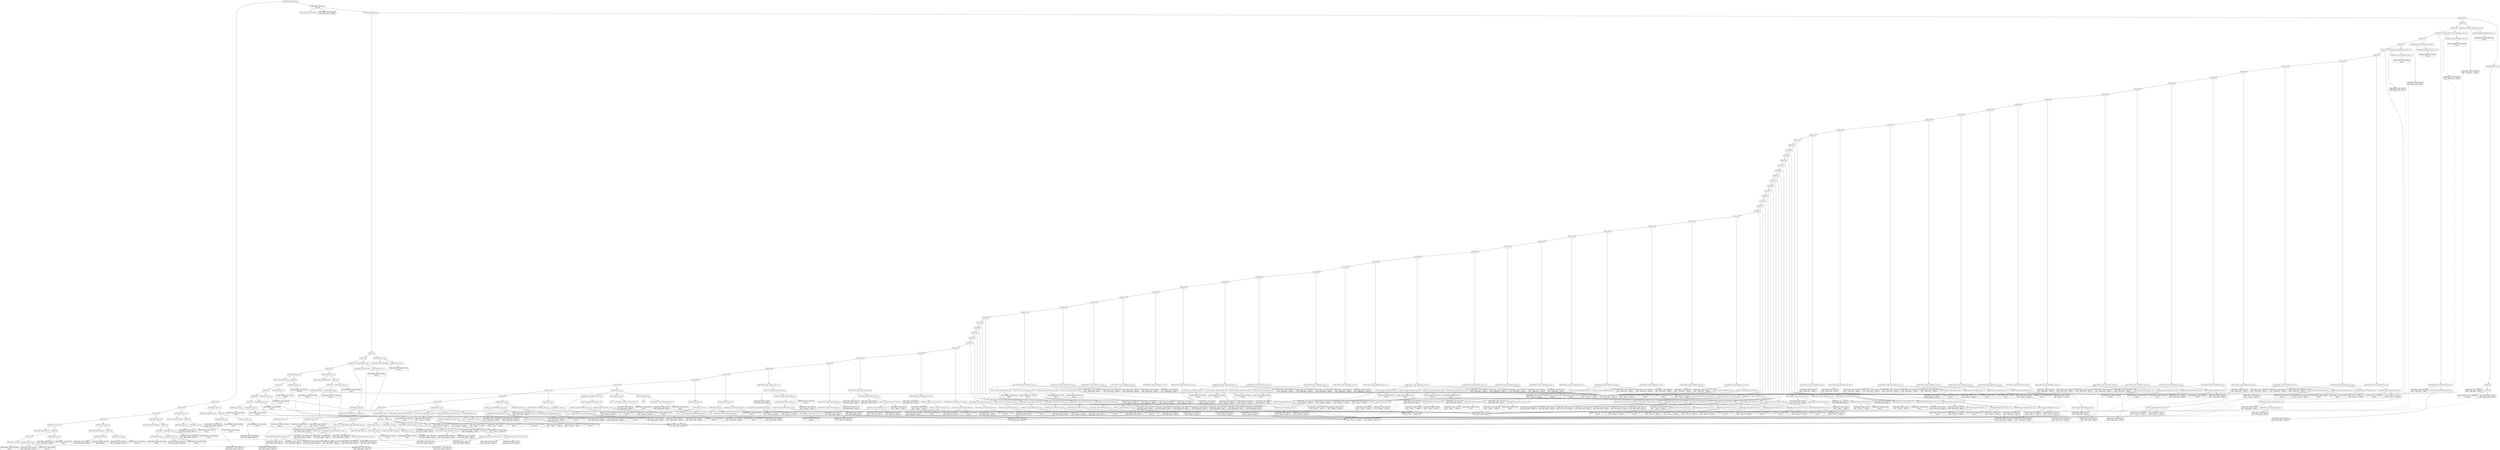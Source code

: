 digraph global_vars {
    N1 [shape=record, label="{{NODE PROGRAM|Nb. ops: 2}}"];
    N2 [shape=record, label="{{NODE LIST}}"];
    N3 [shape=record, label="{{NODE LIST}}"];
    N4 [shape=record, label="{{NODE LIST}}"];
    N5 [shape=record, label="{{NODE LIST}}"];
    N6 [shape=record, label="{{NODE DECLS|Nb. ops: 2}}"];
    N7 [shape=record, label="{{NODE TYPE|Type: TYPE INT}}"];
    edge[tailclip=true];
    N6 -> N7
    N8 [shape=record, label="{{NODE LIST}}"];
    N9 [shape=record, label="{{NODE LIST}}"];
    N10 [shape=record, label="{{NODE DECL|Nb. ops: 2}}"];
    N11 [shape=record, label="{{NODE IDENT|Type: TYPE INT}|{<decl>Decl      |Ident: gINT1|Offset: 0}}"];
    edge[tailclip=true];
    N10 -> N11
    N12 [shape=record, label="{{NODE INTVAL|Type: TYPE NONE}|{Value: 0}}"];
    edge[tailclip=true];
    N10 -> N12
    edge[tailclip=true];
    N9 -> N10
    N13 [shape=record, label="{{NODE DECL|Nb. ops: 2}}"];
    N14 [shape=record, label="{{NODE IDENT|Type: TYPE INT}|{<decl>Decl      |Ident: gINT2|Offset: 4}}"];
    edge[tailclip=true];
    N13 -> N14
    N15 [shape=record, label="{{NODE INTVAL|Type: TYPE INT}|{Value: 20}}"];
    edge[tailclip=true];
    N13 -> N15
    edge[tailclip=true];
    N9 -> N13
    edge[tailclip=true];
    N8 -> N9
    N16 [shape=record, label="{{NODE DECL|Nb. ops: 2}}"];
    N17 [shape=record, label="{{NODE IDENT|Type: TYPE INT}|{<decl>Decl      |Ident: gINT3|Offset: 8}}"];
    edge[tailclip=true];
    N16 -> N17
    N18 [shape=record, label="{{NODE INTVAL|Type: TYPE INT}|{Value: 5}}"];
    edge[tailclip=true];
    N16 -> N18
    edge[tailclip=true];
    N8 -> N16
    edge[tailclip=true];
    N6 -> N8
    edge[tailclip=true];
    N5 -> N6
    N19 [shape=record, label="{{NODE DECLS|Nb. ops: 2}}"];
    N20 [shape=record, label="{{NODE TYPE|Type: TYPE INT}}"];
    edge[tailclip=true];
    N19 -> N20
    N21 [shape=record, label="{{NODE LIST}}"];
    N22 [shape=record, label="{{NODE DECL|Nb. ops: 2}}"];
    N23 [shape=record, label="{{NODE IDENT|Type: TYPE INT}|{<decl>Decl      |Ident: gINT4|Offset: 12}}"];
    edge[tailclip=true];
    N22 -> N23
    N24 [shape=record, label="{{NODE INTVAL|Type: TYPE INT}|{Value: 268435455}}"];
    edge[tailclip=true];
    N22 -> N24
    edge[tailclip=true];
    N21 -> N22
    N25 [shape=record, label="{{NODE DECL|Nb. ops: 2}}"];
    N26 [shape=record, label="{{NODE IDENT|Type: TYPE INT}|{<decl>Decl      |Ident: gINT5|Offset: 16}}"];
    edge[tailclip=true];
    N25 -> N26
    N27 [shape=record, label="{{NODE INTVAL|Type: TYPE INT}|{Value: 10}}"];
    edge[tailclip=true];
    N25 -> N27
    edge[tailclip=true];
    N21 -> N25
    edge[tailclip=true];
    N19 -> N21
    edge[tailclip=true];
    N5 -> N19
    edge[tailclip=true];
    N4 -> N5
    N28 [shape=record, label="{{NODE DECLS|Nb. ops: 2}}"];
    N29 [shape=record, label="{{NODE TYPE|Type: TYPE BOOL}}"];
    edge[tailclip=true];
    N28 -> N29
    N30 [shape=record, label="{{NODE LIST}}"];
    N31 [shape=record, label="{{NODE LIST}}"];
    N32 [shape=record, label="{{NODE DECL|Nb. ops: 2}}"];
    N33 [shape=record, label="{{NODE IDENT|Type: TYPE BOOL}|{<decl>Decl      |Ident: gBOO1|Offset: 20}}"];
    edge[tailclip=true];
    N32 -> N33
    N34 [shape=record, label="{{NODE BOOLVAL|Type: TYPE NONE}|{Value: 0}}"];
    edge[tailclip=true];
    N32 -> N34
    edge[tailclip=true];
    N31 -> N32
    N35 [shape=record, label="{{NODE DECL|Nb. ops: 2}}"];
    N36 [shape=record, label="{{NODE IDENT|Type: TYPE BOOL}|{<decl>Decl      |Ident: gBOO2|Offset: 24}}"];
    edge[tailclip=true];
    N35 -> N36
    N37 [shape=record, label="{{NODE BOOLVAL|Type: TYPE BOOL}|{Value: 1}}"];
    edge[tailclip=true];
    N35 -> N37
    edge[tailclip=true];
    N31 -> N35
    edge[tailclip=true];
    N30 -> N31
    N38 [shape=record, label="{{NODE DECL|Nb. ops: 2}}"];
    N39 [shape=record, label="{{NODE IDENT|Type: TYPE BOOL}|{<decl>Decl      |Ident: gBOO3|Offset: 28}}"];
    edge[tailclip=true];
    N38 -> N39
    N40 [shape=record, label="{{NODE BOOLVAL|Type: TYPE BOOL}|{Value: 0}}"];
    edge[tailclip=true];
    N38 -> N40
    edge[tailclip=true];
    N30 -> N38
    edge[tailclip=true];
    N28 -> N30
    edge[tailclip=true];
    N4 -> N28
    edge[tailclip=true];
    N3 -> N4
    N41 [shape=record, label="{{NODE DECLS|Nb. ops: 2}}"];
    N42 [shape=record, label="{{NODE TYPE|Type: TYPE INT}}"];
    edge[tailclip=true];
    N41 -> N42
    N43 [shape=record, label="{{NODE LIST}}"];
    N44 [shape=record, label="{{NODE DECL|Nb. ops: 2}}"];
    N45 [shape=record, label="{{NODE IDENT|Type: TYPE INT}|{<decl>Decl      |Ident: context1|Offset: 32}}"];
    edge[tailclip=true];
    N44 -> N45
    N46 [shape=record, label="{{NODE INTVAL|Type: TYPE INT}|{Value: 1}}"];
    edge[tailclip=true];
    N44 -> N46
    edge[tailclip=true];
    N43 -> N44
    N47 [shape=record, label="{{NODE DECL|Nb. ops: 2}}"];
    N48 [shape=record, label="{{NODE IDENT|Type: TYPE INT}|{<decl>Decl      |Ident: context2|Offset: 36}}"];
    edge[tailclip=true];
    N47 -> N48
    N49 [shape=record, label="{{NODE INTVAL|Type: TYPE INT}|{Value: 2}}"];
    edge[tailclip=true];
    N47 -> N49
    edge[tailclip=true];
    N43 -> N47
    edge[tailclip=true];
    N41 -> N43
    edge[tailclip=true];
    N3 -> N41
    edge[tailclip=true];
    N2 -> N3
    N50 [shape=record, label="{{NODE DECLS|Nb. ops: 2}}"];
    N51 [shape=record, label="{{NODE TYPE|Type: TYPE BOOL}}"];
    edge[tailclip=true];
    N50 -> N51
    N52 [shape=record, label="{{NODE LIST}}"];
    N53 [shape=record, label="{{NODE DECL|Nb. ops: 2}}"];
    N54 [shape=record, label="{{NODE IDENT|Type: TYPE BOOL}|{<decl>Decl      |Ident: context3|Offset: 40}}"];
    edge[tailclip=true];
    N53 -> N54
    N55 [shape=record, label="{{NODE BOOLVAL|Type: TYPE BOOL}|{Value: 1}}"];
    edge[tailclip=true];
    N53 -> N55
    edge[tailclip=true];
    N52 -> N53
    N56 [shape=record, label="{{NODE DECL|Nb. ops: 2}}"];
    N57 [shape=record, label="{{NODE IDENT|Type: TYPE BOOL}|{<decl>Decl      |Ident: context4|Offset: 44}}"];
    edge[tailclip=true];
    N56 -> N57
    N58 [shape=record, label="{{NODE BOOLVAL|Type: TYPE BOOL}|{Value: 0}}"];
    edge[tailclip=true];
    N56 -> N58
    edge[tailclip=true];
    N52 -> N56
    edge[tailclip=true];
    N50 -> N52
    edge[tailclip=true];
    N2 -> N50
    edge[tailclip=true];
    N1 -> N2
    N59 [shape=record, label="{{NODE FUNC|Nb. ops: 3}|{offset: 60}}"];
    N60 [shape=record, label="{{NODE TYPE|Type: TYPE VOID}}"];
    edge[tailclip=true];
    N59 -> N60
    N61 [shape=record, label="{{NODE IDENT|Type: TYPE NONE}|{<decl>Decl      |Ident: main|Offset: 0}}"];
    edge[tailclip=true];
    N59 -> N61
    N62 [shape=record, label="{{NODE BLOCK|Nb. ops: 2}}"];
    N63 [shape=record, label="{{NODE LIST}}"];
    N64 [shape=record, label="{{NODE LIST}}"];
    N65 [shape=record, label="{{NODE LIST}}"];
    N66 [shape=record, label="{{NODE LIST}}"];
    N67 [shape=record, label="{{NODE DECLS|Nb. ops: 2}}"];
    N68 [shape=record, label="{{NODE TYPE|Type: TYPE INT}}"];
    edge[tailclip=true];
    N67 -> N68
    N69 [shape=record, label="{{NODE LIST}}"];
    N70 [shape=record, label="{{NODE LIST}}"];
    N71 [shape=record, label="{{NODE LIST}}"];
    N72 [shape=record, label="{{NODE LIST}}"];
    N73 [shape=record, label="{{NODE LIST}}"];
    N74 [shape=record, label="{{NODE DECL|Nb. ops: 2}}"];
    N75 [shape=record, label="{{NODE IDENT|Type: TYPE INT}|{<decl>Decl      |Ident: entier1|Offset: 0}}"];
    edge[tailclip=true];
    N74 -> N75
    N76 [shape=record, label="{{NODE INTVAL|Type: TYPE NONE}|{Value: 0}}"];
    edge[tailclip=true];
    N74 -> N76
    edge[tailclip=true];
    N73 -> N74
    N77 [shape=record, label="{{NODE DECL|Nb. ops: 2}}"];
    N78 [shape=record, label="{{NODE IDENT|Type: TYPE INT}|{<decl>Decl      |Ident: entier2|Offset: 4}}"];
    edge[tailclip=true];
    N77 -> N78
    N79 [shape=record, label="{{NODE INTVAL|Type: TYPE INT}|{Value: 32}}"];
    edge[tailclip=true];
    N77 -> N79
    edge[tailclip=true];
    N73 -> N77
    edge[tailclip=true];
    N72 -> N73
    N80 [shape=record, label="{{NODE DECL|Nb. ops: 2}}"];
    N81 [shape=record, label="{{NODE IDENT|Type: TYPE INT}|{<decl>Decl      |Ident: a|Offset: 8}}"];
    edge[tailclip=true];
    N80 -> N81
    N82 [shape=record, label="{{NODE INTVAL|Type: TYPE INT}|{Value: 1}}"];
    edge[tailclip=true];
    N80 -> N82
    edge[tailclip=true];
    N72 -> N80
    edge[tailclip=true];
    N71 -> N72
    N83 [shape=record, label="{{NODE DECL|Nb. ops: 2}}"];
    N84 [shape=record, label="{{NODE IDENT|Type: TYPE INT}|{<decl>Decl      |Ident: b|Offset: 12}}"];
    edge[tailclip=true];
    N83 -> N84
    N85 [shape=record, label="{{NODE INTVAL|Type: TYPE INT}|{Value: 2}}"];
    edge[tailclip=true];
    N83 -> N85
    edge[tailclip=true];
    N71 -> N83
    edge[tailclip=true];
    N70 -> N71
    N86 [shape=record, label="{{NODE DECL|Nb. ops: 2}}"];
    N87 [shape=record, label="{{NODE IDENT|Type: TYPE INT}|{<decl>Decl      |Ident: c|Offset: 16}}"];
    edge[tailclip=true];
    N86 -> N87
    N88 [shape=record, label="{{NODE INTVAL|Type: TYPE INT}|{Value: 3}}"];
    edge[tailclip=true];
    N86 -> N88
    edge[tailclip=true];
    N70 -> N86
    edge[tailclip=true];
    N69 -> N70
    N89 [shape=record, label="{{NODE DECL|Nb. ops: 2}}"];
    N90 [shape=record, label="{{NODE IDENT|Type: TYPE INT}|{<decl>Decl      |Ident: d|Offset: 20}}"];
    edge[tailclip=true];
    N89 -> N90
    N91 [shape=record, label="{{NODE INTVAL|Type: TYPE INT}|{Value: 16}}"];
    edge[tailclip=true];
    N89 -> N91
    edge[tailclip=true];
    N69 -> N89
    edge[tailclip=true];
    N67 -> N69
    edge[tailclip=true];
    N66 -> N67
    N92 [shape=record, label="{{NODE DECLS|Nb. ops: 2}}"];
    N93 [shape=record, label="{{NODE TYPE|Type: TYPE BOOL}}"];
    edge[tailclip=true];
    N92 -> N93
    N94 [shape=record, label="{{NODE LIST}}"];
    N95 [shape=record, label="{{NODE LIST}}"];
    N96 [shape=record, label="{{NODE DECL|Nb. ops: 2}}"];
    N97 [shape=record, label="{{NODE IDENT|Type: TYPE BOOL}|{<decl>Decl      |Ident: bool1|Offset: 24}}"];
    edge[tailclip=true];
    N96 -> N97
    N98 [shape=record, label="{{NODE BOOLVAL|Type: TYPE NONE}|{Value: 0}}"];
    edge[tailclip=true];
    N96 -> N98
    edge[tailclip=true];
    N95 -> N96
    N99 [shape=record, label="{{NODE DECL|Nb. ops: 2}}"];
    N100 [shape=record, label="{{NODE IDENT|Type: TYPE BOOL}|{<decl>Decl      |Ident: bool2|Offset: 28}}"];
    edge[tailclip=true];
    N99 -> N100
    N101 [shape=record, label="{{NODE BOOLVAL|Type: TYPE BOOL}|{Value: 1}}"];
    edge[tailclip=true];
    N99 -> N101
    edge[tailclip=true];
    N95 -> N99
    edge[tailclip=true];
    N94 -> N95
    N102 [shape=record, label="{{NODE DECL|Nb. ops: 2}}"];
    N103 [shape=record, label="{{NODE IDENT|Type: TYPE BOOL}|{<decl>Decl      |Ident: bool3|Offset: 32}}"];
    edge[tailclip=true];
    N102 -> N103
    N104 [shape=record, label="{{NODE BOOLVAL|Type: TYPE BOOL}|{Value: 0}}"];
    edge[tailclip=true];
    N102 -> N104
    edge[tailclip=true];
    N94 -> N102
    edge[tailclip=true];
    N92 -> N94
    edge[tailclip=true];
    N66 -> N92
    edge[tailclip=true];
    N65 -> N66
    N105 [shape=record, label="{{NODE DECLS|Nb. ops: 2}}"];
    N106 [shape=record, label="{{NODE TYPE|Type: TYPE INT}}"];
    edge[tailclip=true];
    N105 -> N106
    N107 [shape=record, label="{{NODE LIST}}"];
    N108 [shape=record, label="{{NODE DECL|Nb. ops: 2}}"];
    N109 [shape=record, label="{{NODE IDENT|Type: TYPE INT}|{<decl>Decl      |Ident: i|Offset: 36}}"];
    edge[tailclip=true];
    N108 -> N109
    N110 [shape=record, label="{{NODE INTVAL|Type: TYPE NONE}|{Value: 0}}"];
    edge[tailclip=true];
    N108 -> N110
    edge[tailclip=true];
    N107 -> N108
    N111 [shape=record, label="{{NODE DECL|Nb. ops: 2}}"];
    N112 [shape=record, label="{{NODE IDENT|Type: TYPE INT}|{<decl>Decl      |Ident: e|Offset: 40}}"];
    edge[tailclip=true];
    N111 -> N112
    N113 [shape=record, label="{{NODE INTVAL|Type: TYPE INT}|{Value: 5}}"];
    edge[tailclip=true];
    N111 -> N113
    edge[tailclip=true];
    N107 -> N111
    edge[tailclip=true];
    N105 -> N107
    edge[tailclip=true];
    N65 -> N105
    edge[tailclip=true];
    N64 -> N65
    N114 [shape=record, label="{{NODE DECLS|Nb. ops: 2}}"];
    N115 [shape=record, label="{{NODE TYPE|Type: TYPE INT}}"];
    edge[tailclip=true];
    N114 -> N115
    N116 [shape=record, label="{{NODE DECL|Nb. ops: 2}}"];
    N117 [shape=record, label="{{NODE IDENT|Type: TYPE INT}|{<decl>Decl      |Ident: context1|Offset: 44}}"];
    edge[tailclip=true];
    N116 -> N117
    N118 [shape=record, label="{{NODE INTVAL|Type: TYPE INT}|{Value: 3}}"];
    edge[tailclip=true];
    N116 -> N118
    edge[tailclip=true];
    N114 -> N116
    edge[tailclip=true];
    N64 -> N114
    edge[tailclip=true];
    N63 -> N64
    N119 [shape=record, label="{{NODE DECLS|Nb. ops: 2}}"];
    N120 [shape=record, label="{{NODE TYPE|Type: TYPE BOOL}}"];
    edge[tailclip=true];
    N119 -> N120
    N121 [shape=record, label="{{NODE DECL|Nb. ops: 2}}"];
    N122 [shape=record, label="{{NODE IDENT|Type: TYPE BOOL}|{<decl>Decl      |Ident: context3|Offset: 48}}"];
    edge[tailclip=true];
    N121 -> N122
    N123 [shape=record, label="{{NODE BOOLVAL|Type: TYPE BOOL}|{Value: 0}}"];
    edge[tailclip=true];
    N121 -> N123
    edge[tailclip=true];
    N119 -> N121
    edge[tailclip=true];
    N63 -> N119
    edge[tailclip=true];
    N62 -> N63
    N124 [shape=record, label="{{NODE LIST}}"];
    N125 [shape=record, label="{{NODE LIST}}"];
    N126 [shape=record, label="{{NODE LIST}}"];
    N127 [shape=record, label="{{NODE LIST}}"];
    N128 [shape=record, label="{{NODE LIST}}"];
    N129 [shape=record, label="{{NODE LIST}}"];
    N130 [shape=record, label="{{NODE LIST}}"];
    N131 [shape=record, label="{{NODE LIST}}"];
    N132 [shape=record, label="{{NODE LIST}}"];
    N133 [shape=record, label="{{NODE LIST}}"];
    N134 [shape=record, label="{{NODE LIST}}"];
    N135 [shape=record, label="{{NODE LIST}}"];
    N136 [shape=record, label="{{NODE LIST}}"];
    N137 [shape=record, label="{{NODE LIST}}"];
    N138 [shape=record, label="{{NODE LIST}}"];
    N139 [shape=record, label="{{NODE LIST}}"];
    N140 [shape=record, label="{{NODE LIST}}"];
    N141 [shape=record, label="{{NODE LIST}}"];
    N142 [shape=record, label="{{NODE LIST}}"];
    N143 [shape=record, label="{{NODE LIST}}"];
    N144 [shape=record, label="{{NODE LIST}}"];
    N145 [shape=record, label="{{NODE LIST}}"];
    N146 [shape=record, label="{{NODE LIST}}"];
    N147 [shape=record, label="{{NODE LIST}}"];
    N148 [shape=record, label="{{NODE LIST}}"];
    N149 [shape=record, label="{{NODE LIST}}"];
    N150 [shape=record, label="{{NODE LIST}}"];
    N151 [shape=record, label="{{NODE LIST}}"];
    N152 [shape=record, label="{{NODE LIST}}"];
    N153 [shape=record, label="{{NODE LIST}}"];
    N154 [shape=record, label="{{NODE LIST}}"];
    N155 [shape=record, label="{{NODE LIST}}"];
    N156 [shape=record, label="{{NODE LIST}}"];
    N157 [shape=record, label="{{NODE LIST}}"];
    N158 [shape=record, label="{{NODE LIST}}"];
    N159 [shape=record, label="{{NODE LIST}}"];
    N160 [shape=record, label="{{NODE LIST}}"];
    N161 [shape=record, label="{{NODE LIST}}"];
    N162 [shape=record, label="{{NODE LIST}}"];
    N163 [shape=record, label="{{NODE LIST}}"];
    N164 [shape=record, label="{{NODE LIST}}"];
    N165 [shape=record, label="{{NODE LIST}}"];
    N166 [shape=record, label="{{NODE LIST}}"];
    N167 [shape=record, label="{{NODE LIST}}"];
    N168 [shape=record, label="{{NODE LIST}}"];
    N169 [shape=record, label="{{NODE LIST}}"];
    N170 [shape=record, label="{{NODE LIST}}"];
    N171 [shape=record, label="{{NODE LIST}}"];
    N172 [shape=record, label="{{NODE LIST}}"];
    N173 [shape=record, label="{{NODE LIST}}"];
    N174 [shape=record, label="{{NODE LIST}}"];
    N175 [shape=record, label="{{NODE LIST}}"];
    N176 [shape=record, label="{{NODE LIST}}"];
    N177 [shape=record, label="{{NODE LIST}}"];
    N178 [shape=record, label="{{NODE LIST}}"];
    N179 [shape=record, label="{{NODE LIST}}"];
    N180 [shape=record, label="{{NODE LIST}}"];
    N181 [shape=record, label="{{NODE LIST}}"];
    N182 [shape=record, label="{{NODE LIST}}"];
    N183 [shape=record, label="{{NODE LIST}}"];
    N184 [shape=record, label="{{NODE LIST}}"];
    N185 [shape=record, label="{{NODE LIST}}"];
    N186 [shape=record, label="{{NODE LIST}}"];
    N187 [shape=record, label="{{NODE LIST}}"];
    N188 [shape=record, label="{{NODE LIST}}"];
    N189 [shape=record, label="{{NODE LIST}}"];
    N190 [shape=record, label="{{NODE LIST}}"];
    N191 [shape=record, label="{{NODE LIST}}"];
    N192 [shape=record, label="{{NODE LIST}}"];
    N193 [shape=record, label="{{NODE LIST}}"];
    N194 [shape=record, label="{{NODE LIST}}"];
    N195 [shape=record, label="{{NODE LIST}}"];
    N196 [shape=record, label="{{NODE LIST}}"];
    N197 [shape=record, label="{{NODE LIST}}"];
    N198 [shape=record, label="{{NODE LIST}}"];
    N199 [shape=record, label="{{NODE LIST}}"];
    N200 [shape=record, label="{{NODE LIST}}"];
    N201 [shape=record, label="{{NODE LIST}}"];
    N202 [shape=record, label="{{NODE LIST}}"];
    N203 [shape=record, label="{{NODE AFFECT|Type: TYPE INT|Nb. ops: 2}}"];
    N204 [shape=record, label="{{NODE IDENT|Type: TYPE INT}|{<decl>Decl      |Ident: gINT1|Offset: 0}}"];
    edge[tailclip=false];
    "N204":decl:c -> "N11" [style=dashed]
    edge[tailclip=true];
    N203 -> N204
    N205 [shape=record, label="{{NODE IDENT|Type: TYPE INT}|{<decl>Decl      |Ident: context1|Offset: 0}}"];
    edge[tailclip=false];
    "N205":decl:c -> "N117" [style=dashed]
    edge[tailclip=true];
    N203 -> N205
    edge[tailclip=true];
    N202 -> N203
    N206 [shape=record, label="{{NODE AFFECT|Type: TYPE INT|Nb. ops: 2}}"];
    N207 [shape=record, label="{{NODE IDENT|Type: TYPE INT}|{<decl>Decl      |Ident: gINT1|Offset: 0}}"];
    edge[tailclip=false];
    "N207":decl:c -> "N11" [style=dashed]
    edge[tailclip=true];
    N206 -> N207
    N208 [shape=record, label="{{NODE IDENT|Type: TYPE INT}|{<decl>Decl      |Ident: context2|Offset: 0}}"];
    edge[tailclip=false];
    "N208":decl:c -> "N48" [style=dashed]
    edge[tailclip=true];
    N206 -> N208
    edge[tailclip=true];
    N202 -> N206
    edge[tailclip=true];
    N201 -> N202
    N209 [shape=record, label="{{NODE AFFECT|Type: TYPE BOOL|Nb. ops: 2}}"];
    N210 [shape=record, label="{{NODE IDENT|Type: TYPE BOOL}|{<decl>Decl      |Ident: gBOO1|Offset: 0}}"];
    edge[tailclip=false];
    "N210":decl:c -> "N33" [style=dashed]
    edge[tailclip=true];
    N209 -> N210
    N211 [shape=record, label="{{NODE IDENT|Type: TYPE BOOL}|{<decl>Decl      |Ident: context3|Offset: 0}}"];
    edge[tailclip=false];
    "N211":decl:c -> "N122" [style=dashed]
    edge[tailclip=true];
    N209 -> N211
    edge[tailclip=true];
    N201 -> N209
    edge[tailclip=true];
    N200 -> N201
    N212 [shape=record, label="{{NODE AFFECT|Type: TYPE BOOL|Nb. ops: 2}}"];
    N213 [shape=record, label="{{NODE IDENT|Type: TYPE BOOL}|{<decl>Decl      |Ident: gBOO1|Offset: 0}}"];
    edge[tailclip=false];
    "N213":decl:c -> "N33" [style=dashed]
    edge[tailclip=true];
    N212 -> N213
    N214 [shape=record, label="{{NODE IDENT|Type: TYPE BOOL}|{<decl>Decl      |Ident: context4|Offset: 0}}"];
    edge[tailclip=false];
    "N214":decl:c -> "N57" [style=dashed]
    edge[tailclip=true];
    N212 -> N214
    edge[tailclip=true];
    N200 -> N212
    edge[tailclip=true];
    N199 -> N200
    N215 [shape=record, label="{{NODE BLOCK|Nb. ops: 2}}"];
    N216 [shape=record, label="{{NODE LIST}}"];
    N217 [shape=record, label="{{NODE DECLS|Nb. ops: 2}}"];
    N218 [shape=record, label="{{NODE TYPE|Type: TYPE INT}}"];
    edge[tailclip=true];
    N217 -> N218
    N219 [shape=record, label="{{NODE DECL|Nb. ops: 2}}"];
    N220 [shape=record, label="{{NODE IDENT|Type: TYPE INT}|{<decl>Decl      |Ident: context2|Offset: 52}}"];
    edge[tailclip=true];
    N219 -> N220
    N221 [shape=record, label="{{NODE INTVAL|Type: TYPE INT}|{Value: 4}}"];
    edge[tailclip=true];
    N219 -> N221
    edge[tailclip=true];
    N217 -> N219
    edge[tailclip=true];
    N216 -> N217
    N222 [shape=record, label="{{NODE DECLS|Nb. ops: 2}}"];
    N223 [shape=record, label="{{NODE TYPE|Type: TYPE BOOL}}"];
    edge[tailclip=true];
    N222 -> N223
    N224 [shape=record, label="{{NODE DECL|Nb. ops: 2}}"];
    N225 [shape=record, label="{{NODE IDENT|Type: TYPE BOOL}|{<decl>Decl      |Ident: context4|Offset: 56}}"];
    edge[tailclip=true];
    N224 -> N225
    N226 [shape=record, label="{{NODE BOOLVAL|Type: TYPE BOOL}|{Value: 1}}"];
    edge[tailclip=true];
    N224 -> N226
    edge[tailclip=true];
    N222 -> N224
    edge[tailclip=true];
    N216 -> N222
    edge[tailclip=true];
    N215 -> N216
    N227 [shape=record, label="{{NODE LIST}}"];
    N228 [shape=record, label="{{NODE LIST}}"];
    N229 [shape=record, label="{{NODE LIST}}"];
    N230 [shape=record, label="{{NODE AFFECT|Type: TYPE INT|Nb. ops: 2}}"];
    N231 [shape=record, label="{{NODE IDENT|Type: TYPE INT}|{<decl>Decl      |Ident: gINT1|Offset: 0}}"];
    edge[tailclip=false];
    "N231":decl:c -> "N11" [style=dashed]
    edge[tailclip=true];
    N230 -> N231
    N232 [shape=record, label="{{NODE IDENT|Type: TYPE INT}|{<decl>Decl      |Ident: context1|Offset: 0}}"];
    edge[tailclip=false];
    "N232":decl:c -> "N117" [style=dashed]
    edge[tailclip=true];
    N230 -> N232
    edge[tailclip=true];
    N229 -> N230
    N233 [shape=record, label="{{NODE AFFECT|Type: TYPE INT|Nb. ops: 2}}"];
    N234 [shape=record, label="{{NODE IDENT|Type: TYPE INT}|{<decl>Decl      |Ident: gINT1|Offset: 0}}"];
    edge[tailclip=false];
    "N234":decl:c -> "N11" [style=dashed]
    edge[tailclip=true];
    N233 -> N234
    N235 [shape=record, label="{{NODE IDENT|Type: TYPE INT}|{<decl>Decl      |Ident: context2|Offset: 0}}"];
    edge[tailclip=false];
    "N235":decl:c -> "N220" [style=dashed]
    edge[tailclip=true];
    N233 -> N235
    edge[tailclip=true];
    N229 -> N233
    edge[tailclip=true];
    N228 -> N229
    N236 [shape=record, label="{{NODE AFFECT|Type: TYPE BOOL|Nb. ops: 2}}"];
    N237 [shape=record, label="{{NODE IDENT|Type: TYPE BOOL}|{<decl>Decl      |Ident: gBOO1|Offset: 0}}"];
    edge[tailclip=false];
    "N237":decl:c -> "N33" [style=dashed]
    edge[tailclip=true];
    N236 -> N237
    N238 [shape=record, label="{{NODE IDENT|Type: TYPE BOOL}|{<decl>Decl      |Ident: context3|Offset: 0}}"];
    edge[tailclip=false];
    "N238":decl:c -> "N122" [style=dashed]
    edge[tailclip=true];
    N236 -> N238
    edge[tailclip=true];
    N228 -> N236
    edge[tailclip=true];
    N227 -> N228
    N239 [shape=record, label="{{NODE AFFECT|Type: TYPE BOOL|Nb. ops: 2}}"];
    N240 [shape=record, label="{{NODE IDENT|Type: TYPE BOOL}|{<decl>Decl      |Ident: gBOO1|Offset: 0}}"];
    edge[tailclip=false];
    "N240":decl:c -> "N33" [style=dashed]
    edge[tailclip=true];
    N239 -> N240
    N241 [shape=record, label="{{NODE IDENT|Type: TYPE BOOL}|{<decl>Decl      |Ident: context4|Offset: 0}}"];
    edge[tailclip=false];
    "N241":decl:c -> "N225" [style=dashed]
    edge[tailclip=true];
    N239 -> N241
    edge[tailclip=true];
    N227 -> N239
    edge[tailclip=true];
    N215 -> N227
    edge[tailclip=true];
    N199 -> N215
    edge[tailclip=true];
    N198 -> N199
    N242 [shape=record, label="{{NODE FOR|Nb. ops: 4}}"];
    N243 [shape=record, label="{{NODE AFFECT|Type: TYPE INT|Nb. ops: 2}}"];
    N244 [shape=record, label="{{NODE IDENT|Type: TYPE INT}|{<decl>Decl      |Ident: i|Offset: 0}}"];
    edge[tailclip=false];
    "N244":decl:c -> "N109" [style=dashed]
    edge[tailclip=true];
    N243 -> N244
    N245 [shape=record, label="{{NODE INTVAL|Type: TYPE INT}|{Value: 0}}"];
    edge[tailclip=true];
    N243 -> N245
    edge[tailclip=true];
    N242 -> N243
    N246 [shape=record, label="{{NODE LT|Type: TYPE BOOL|Nb. ops: 2}}"];
    N247 [shape=record, label="{{NODE IDENT|Type: TYPE INT}|{<decl>Decl      |Ident: i|Offset: 0}}"];
    edge[tailclip=false];
    "N247":decl:c -> "N109" [style=dashed]
    edge[tailclip=true];
    N246 -> N247
    N248 [shape=record, label="{{NODE IDENT|Type: TYPE INT}|{<decl>Decl      |Ident: e|Offset: 0}}"];
    edge[tailclip=false];
    "N248":decl:c -> "N112" [style=dashed]
    edge[tailclip=true];
    N246 -> N248
    edge[tailclip=true];
    N242 -> N246
    N249 [shape=record, label="{{NODE AFFECT|Type: TYPE INT|Nb. ops: 2}}"];
    N250 [shape=record, label="{{NODE IDENT|Type: TYPE INT}|{<decl>Decl      |Ident: i|Offset: 0}}"];
    edge[tailclip=false];
    "N250":decl:c -> "N109" [style=dashed]
    edge[tailclip=true];
    N249 -> N250
    N251 [shape=record, label="{{NODE PLUS|Type: TYPE INT|Nb. ops: 2}}"];
    N252 [shape=record, label="{{NODE IDENT|Type: TYPE INT}|{<decl>Decl      |Ident: i|Offset: 0}}"];
    edge[tailclip=false];
    "N252":decl:c -> "N109" [style=dashed]
    edge[tailclip=true];
    N251 -> N252
    N253 [shape=record, label="{{NODE INTVAL|Type: TYPE INT}|{Value: 1}}"];
    edge[tailclip=true];
    N251 -> N253
    edge[tailclip=true];
    N249 -> N251
    edge[tailclip=true];
    N242 -> N249
    N254 [shape=record, label="{{NODE BLOCK|Nb. ops: 2}}"];
    N255 [shape=record, label="{{NULL}}"];
    edge[tailclip=true];
    N254 -> N255
    N256 [shape=record, label="{{NODE PRINT|Nb. ops: 1}}"];
    N257 [shape=record, label="{{NODE STRINGVAL|Type: TYPE NONE}|{val: Coucou}}"];
    edge[tailclip=true];
    N256 -> N257
    edge[tailclip=true];
    N254 -> N256
    edge[tailclip=true];
    N242 -> N254
    edge[tailclip=true];
    N198 -> N242
    edge[tailclip=true];
    N197 -> N198
    N258 [shape=record, label="{{NODE FOR|Nb. ops: 4}}"];
    N259 [shape=record, label="{{NODE IDENT|Type: TYPE BOOL}|{<decl>Decl      |Ident: bool2|Offset: 0}}"];
    edge[tailclip=false];
    "N259":decl:c -> "N100" [style=dashed]
    edge[tailclip=true];
    N258 -> N259
    N260 [shape=record, label="{{NODE NE|Type: TYPE BOOL|Nb. ops: 2}}"];
    N261 [shape=record, label="{{NODE IDENT|Type: TYPE BOOL}|{<decl>Decl      |Ident: bool2|Offset: 0}}"];
    edge[tailclip=false];
    "N261":decl:c -> "N100" [style=dashed]
    edge[tailclip=true];
    N260 -> N261
    N262 [shape=record, label="{{NODE IDENT|Type: TYPE BOOL}|{<decl>Decl      |Ident: bool3|Offset: 0}}"];
    edge[tailclip=false];
    "N262":decl:c -> "N103" [style=dashed]
    edge[tailclip=true];
    N260 -> N262
    edge[tailclip=true];
    N258 -> N260
    N263 [shape=record, label="{{NODE AFFECT|Type: TYPE INT|Nb. ops: 2}}"];
    N264 [shape=record, label="{{NODE IDENT|Type: TYPE INT}|{<decl>Decl      |Ident: i|Offset: 0}}"];
    edge[tailclip=false];
    "N264":decl:c -> "N109" [style=dashed]
    edge[tailclip=true];
    N263 -> N264
    N265 [shape=record, label="{{NODE PLUS|Type: TYPE INT|Nb. ops: 2}}"];
    N266 [shape=record, label="{{NODE IDENT|Type: TYPE INT}|{<decl>Decl      |Ident: i|Offset: 0}}"];
    edge[tailclip=false];
    "N266":decl:c -> "N109" [style=dashed]
    edge[tailclip=true];
    N265 -> N266
    N267 [shape=record, label="{{NODE INTVAL|Type: TYPE INT}|{Value: 1}}"];
    edge[tailclip=true];
    N265 -> N267
    edge[tailclip=true];
    N263 -> N265
    edge[tailclip=true];
    N258 -> N263
    N268 [shape=record, label="{{NODE BLOCK|Nb. ops: 2}}"];
    N269 [shape=record, label="{{NULL}}"];
    edge[tailclip=true];
    N268 -> N269
    N270 [shape=record, label="{{NODE AFFECT|Type: TYPE BOOL|Nb. ops: 2}}"];
    N271 [shape=record, label="{{NODE IDENT|Type: TYPE BOOL}|{<decl>Decl      |Ident: bool2|Offset: 0}}"];
    edge[tailclip=false];
    "N271":decl:c -> "N100" [style=dashed]
    edge[tailclip=true];
    N270 -> N271
    N272 [shape=record, label="{{NODE BOOLVAL|Type: TYPE BOOL}|{Value: 0}}"];
    edge[tailclip=true];
    N270 -> N272
    edge[tailclip=true];
    N268 -> N270
    edge[tailclip=true];
    N258 -> N268
    edge[tailclip=true];
    N197 -> N258
    edge[tailclip=true];
    N196 -> N197
    N273 [shape=record, label="{{NODE IF|Nb. ops: 2}}"];
    N274 [shape=record, label="{{NODE NOT|Type: TYPE BOOL|Nb. ops: 1}}"];
    N275 [shape=record, label="{{NODE IDENT|Type: TYPE BOOL}|{<decl>Decl      |Ident: bool2|Offset: 0}}"];
    edge[tailclip=false];
    "N275":decl:c -> "N100" [style=dashed]
    edge[tailclip=true];
    N274 -> N275
    edge[tailclip=true];
    N273 -> N274
    N276 [shape=record, label="{{NODE BLOCK|Nb. ops: 2}}"];
    N277 [shape=record, label="{{NULL}}"];
    edge[tailclip=true];
    N276 -> N277
    N278 [shape=record, label="{{NODE AFFECT|Type: TYPE BOOL|Nb. ops: 2}}"];
    N279 [shape=record, label="{{NODE IDENT|Type: TYPE BOOL}|{<decl>Decl      |Ident: bool2|Offset: 0}}"];
    edge[tailclip=false];
    "N279":decl:c -> "N100" [style=dashed]
    edge[tailclip=true];
    N278 -> N279
    N280 [shape=record, label="{{NODE BOOLVAL|Type: TYPE BOOL}|{Value: 1}}"];
    edge[tailclip=true];
    N278 -> N280
    edge[tailclip=true];
    N276 -> N278
    edge[tailclip=true];
    N273 -> N276
    edge[tailclip=true];
    N196 -> N273
    edge[tailclip=true];
    N195 -> N196
    N281 [shape=record, label="{{NODE IF|Nb. ops: 3}}"];
    N282 [shape=record, label="{{NODE AND|Type: TYPE BOOL|Nb. ops: 2}}"];
    N283 [shape=record, label="{{NODE IDENT|Type: TYPE BOOL}|{<decl>Decl      |Ident: bool2|Offset: 0}}"];
    edge[tailclip=false];
    "N283":decl:c -> "N100" [style=dashed]
    edge[tailclip=true];
    N282 -> N283
    N284 [shape=record, label="{{NODE OR|Type: TYPE BOOL|Nb. ops: 2}}"];
    N285 [shape=record, label="{{NODE EQ|Type: TYPE BOOL|Nb. ops: 2}}"];
    N286 [shape=record, label="{{NODE IDENT|Type: TYPE INT}|{<decl>Decl      |Ident: a|Offset: 0}}"];
    edge[tailclip=false];
    "N286":decl:c -> "N81" [style=dashed]
    edge[tailclip=true];
    N285 -> N286
    N287 [shape=record, label="{{NODE INTVAL|Type: TYPE INT}|{Value: 1}}"];
    edge[tailclip=true];
    N285 -> N287
    edge[tailclip=true];
    N284 -> N285
    N288 [shape=record, label="{{NODE EQ|Type: TYPE BOOL|Nb. ops: 2}}"];
    N289 [shape=record, label="{{NODE IDENT|Type: TYPE INT}|{<decl>Decl      |Ident: b|Offset: 0}}"];
    edge[tailclip=false];
    "N289":decl:c -> "N84" [style=dashed]
    edge[tailclip=true];
    N288 -> N289
    N290 [shape=record, label="{{NODE INTVAL|Type: TYPE INT}|{Value: 1}}"];
    edge[tailclip=true];
    N288 -> N290
    edge[tailclip=true];
    N284 -> N288
    edge[tailclip=true];
    N282 -> N284
    edge[tailclip=true];
    N281 -> N282
    N291 [shape=record, label="{{NODE BLOCK|Nb. ops: 2}}"];
    N292 [shape=record, label="{{NULL}}"];
    edge[tailclip=true];
    N291 -> N292
    N293 [shape=record, label="{{NODE AFFECT|Type: TYPE INT|Nb. ops: 2}}"];
    N294 [shape=record, label="{{NODE IDENT|Type: TYPE INT}|{<decl>Decl      |Ident: entier1|Offset: 0}}"];
    edge[tailclip=false];
    "N294":decl:c -> "N75" [style=dashed]
    edge[tailclip=true];
    N293 -> N294
    N295 [shape=record, label="{{NODE INTVAL|Type: TYPE INT}|{Value: 0}}"];
    edge[tailclip=true];
    N293 -> N295
    edge[tailclip=true];
    N291 -> N293
    edge[tailclip=true];
    N281 -> N291
    N296 [shape=record, label="{{NODE BLOCK|Nb. ops: 2}}"];
    N297 [shape=record, label="{{NULL}}"];
    edge[tailclip=true];
    N296 -> N297
    N298 [shape=record, label="{{NODE AFFECT|Type: TYPE INT|Nb. ops: 2}}"];
    N299 [shape=record, label="{{NODE IDENT|Type: TYPE INT}|{<decl>Decl      |Ident: entier1|Offset: 0}}"];
    edge[tailclip=false];
    "N299":decl:c -> "N75" [style=dashed]
    edge[tailclip=true];
    N298 -> N299
    N300 [shape=record, label="{{NODE INTVAL|Type: TYPE INT}|{Value: 1}}"];
    edge[tailclip=true];
    N298 -> N300
    edge[tailclip=true];
    N296 -> N298
    edge[tailclip=true];
    N281 -> N296
    edge[tailclip=true];
    N195 -> N281
    edge[tailclip=true];
    N194 -> N195
    N301 [shape=record, label="{{NODE WHILE|Nb. ops: 2}}"];
    N302 [shape=record, label="{{NODE IDENT|Type: TYPE BOOL}|{<decl>Decl      |Ident: bool2|Offset: 0}}"];
    edge[tailclip=false];
    "N302":decl:c -> "N100" [style=dashed]
    edge[tailclip=true];
    N301 -> N302
    N303 [shape=record, label="{{NODE BLOCK|Nb. ops: 2}}"];
    N304 [shape=record, label="{{NULL}}"];
    edge[tailclip=true];
    N303 -> N304
    N305 [shape=record, label="{{NODE AFFECT|Type: TYPE BOOL|Nb. ops: 2}}"];
    N306 [shape=record, label="{{NODE IDENT|Type: TYPE BOOL}|{<decl>Decl      |Ident: bool2|Offset: 0}}"];
    edge[tailclip=false];
    "N306":decl:c -> "N100" [style=dashed]
    edge[tailclip=true];
    N305 -> N306
    N307 [shape=record, label="{{NODE BOOLVAL|Type: TYPE BOOL}|{Value: 0}}"];
    edge[tailclip=true];
    N305 -> N307
    edge[tailclip=true];
    N303 -> N305
    edge[tailclip=true];
    N301 -> N303
    edge[tailclip=true];
    N194 -> N301
    edge[tailclip=true];
    N193 -> N194
    N308 [shape=record, label="{{NODE DOWHILE|Nb. ops: 2}}"];
    N309 [shape=record, label="{{NODE BLOCK|Nb. ops: 2}}"];
    N310 [shape=record, label="{{NULL}}"];
    edge[tailclip=true];
    N309 -> N310
    N311 [shape=record, label="{{NODE AFFECT|Type: TYPE BOOL|Nb. ops: 2}}"];
    N312 [shape=record, label="{{NODE IDENT|Type: TYPE BOOL}|{<decl>Decl      |Ident: bool2|Offset: 0}}"];
    edge[tailclip=false];
    "N312":decl:c -> "N100" [style=dashed]
    edge[tailclip=true];
    N311 -> N312
    N313 [shape=record, label="{{NODE BOOLVAL|Type: TYPE BOOL}|{Value: 1}}"];
    edge[tailclip=true];
    N311 -> N313
    edge[tailclip=true];
    N309 -> N311
    edge[tailclip=true];
    N308 -> N309
    N314 [shape=record, label="{{NODE EQ|Type: TYPE BOOL|Nb. ops: 2}}"];
    N315 [shape=record, label="{{NODE IDENT|Type: TYPE BOOL}|{<decl>Decl      |Ident: bool2|Offset: 0}}"];
    edge[tailclip=false];
    "N315":decl:c -> "N100" [style=dashed]
    edge[tailclip=true];
    N314 -> N315
    N316 [shape=record, label="{{NODE BOOLVAL|Type: TYPE BOOL}|{Value: 0}}"];
    edge[tailclip=true];
    N314 -> N316
    edge[tailclip=true];
    N308 -> N314
    edge[tailclip=true];
    N193 -> N308
    edge[tailclip=true];
    N192 -> N193
    N317 [shape=record, label="{{NODE AFFECT|Type: TYPE INT|Nb. ops: 2}}"];
    N318 [shape=record, label="{{NODE IDENT|Type: TYPE INT}|{<decl>Decl      |Ident: entier1|Offset: 0}}"];
    edge[tailclip=false];
    "N318":decl:c -> "N75" [style=dashed]
    edge[tailclip=true];
    N317 -> N318
    N319 [shape=record, label="{{NODE PLUS|Type: TYPE INT|Nb. ops: 2}}"];
    N320 [shape=record, label="{{NODE MINUS|Type: TYPE INT|Nb. ops: 2}}"];
    N321 [shape=record, label="{{NODE IDENT|Type: TYPE INT}|{<decl>Decl      |Ident: b|Offset: 0}}"];
    edge[tailclip=false];
    "N321":decl:c -> "N84" [style=dashed]
    edge[tailclip=true];
    N320 -> N321
    N322 [shape=record, label="{{NODE IDENT|Type: TYPE INT}|{<decl>Decl      |Ident: a|Offset: 0}}"];
    edge[tailclip=false];
    "N322":decl:c -> "N81" [style=dashed]
    edge[tailclip=true];
    N320 -> N322
    edge[tailclip=true];
    N319 -> N320
    N323 [shape=record, label="{{NODE MUL|Type: TYPE INT|Nb. ops: 2}}"];
    N324 [shape=record, label="{{NODE DIV|Type: TYPE INT|Nb. ops: 2}}"];
    N325 [shape=record, label="{{NODE PLUS|Type: TYPE INT|Nb. ops: 2}}"];
    N326 [shape=record, label="{{NODE UMINUS|Type: TYPE INT|Nb. ops: 1}}"];
    N327 [shape=record, label="{{NODE INTVAL|Type: TYPE INT}|{Value: 32}}"];
    edge[tailclip=true];
    N326 -> N327
    edge[tailclip=true];
    N325 -> N326
    N328 [shape=record, label="{{NODE IDENT|Type: TYPE INT}|{<decl>Decl      |Ident: entier2|Offset: 0}}"];
    edge[tailclip=false];
    "N328":decl:c -> "N78" [style=dashed]
    edge[tailclip=true];
    N325 -> N328
    edge[tailclip=true];
    N324 -> N325
    N329 [shape=record, label="{{NODE IDENT|Type: TYPE INT}|{<decl>Decl      |Ident: d|Offset: 0}}"];
    edge[tailclip=false];
    "N329":decl:c -> "N90" [style=dashed]
    edge[tailclip=true];
    N324 -> N329
    edge[tailclip=true];
    N323 -> N324
    N330 [shape=record, label="{{NODE INTVAL|Type: TYPE INT}|{Value: 2}}"];
    edge[tailclip=true];
    N323 -> N330
    edge[tailclip=true];
    N319 -> N323
    edge[tailclip=true];
    N317 -> N319
    edge[tailclip=true];
    N192 -> N317
    edge[tailclip=true];
    N191 -> N192
    N331 [shape=record, label="{{NODE AFFECT|Type: TYPE INT|Nb. ops: 2}}"];
    N332 [shape=record, label="{{NODE IDENT|Type: TYPE INT}|{<decl>Decl      |Ident: entier1|Offset: 0}}"];
    edge[tailclip=false];
    "N332":decl:c -> "N75" [style=dashed]
    edge[tailclip=true];
    N331 -> N332
    N333 [shape=record, label="{{NODE UMINUS|Type: TYPE INT|Nb. ops: 1}}"];
    N334 [shape=record, label="{{NODE IDENT|Type: TYPE INT}|{<decl>Decl      |Ident: entier2|Offset: 0}}"];
    edge[tailclip=false];
    "N334":decl:c -> "N78" [style=dashed]
    edge[tailclip=true];
    N333 -> N334
    edge[tailclip=true];
    N331 -> N333
    edge[tailclip=true];
    N191 -> N331
    edge[tailclip=true];
    N190 -> N191
    N335 [shape=record, label="{{NODE AFFECT|Type: TYPE INT|Nb. ops: 2}}"];
    N336 [shape=record, label="{{NODE IDENT|Type: TYPE INT}|{<decl>Decl      |Ident: entier1|Offset: 0}}"];
    edge[tailclip=false];
    "N336":decl:c -> "N75" [style=dashed]
    edge[tailclip=true];
    N335 -> N336
    N337 [shape=record, label="{{NODE MOD|Type: TYPE INT|Nb. ops: 2}}"];
    N338 [shape=record, label="{{NODE IDENT|Type: TYPE INT}|{<decl>Decl      |Ident: entier2|Offset: 0}}"];
    edge[tailclip=false];
    "N338":decl:c -> "N78" [style=dashed]
    edge[tailclip=true];
    N337 -> N338
    N339 [shape=record, label="{{NODE MOD|Type: TYPE INT|Nb. ops: 2}}"];
    N340 [shape=record, label="{{NODE PLUS|Type: TYPE INT|Nb. ops: 2}}"];
    N341 [shape=record, label="{{NODE IDENT|Type: TYPE INT}|{<decl>Decl      |Ident: d|Offset: 0}}"];
    edge[tailclip=false];
    "N341":decl:c -> "N90" [style=dashed]
    edge[tailclip=true];
    N340 -> N341
    N342 [shape=record, label="{{NODE IDENT|Type: TYPE INT}|{<decl>Decl      |Ident: a|Offset: 0}}"];
    edge[tailclip=false];
    "N342":decl:c -> "N81" [style=dashed]
    edge[tailclip=true];
    N340 -> N342
    edge[tailclip=true];
    N339 -> N340
    N343 [shape=record, label="{{NODE IDENT|Type: TYPE INT}|{<decl>Decl      |Ident: c|Offset: 0}}"];
    edge[tailclip=false];
    "N343":decl:c -> "N87" [style=dashed]
    edge[tailclip=true];
    N339 -> N343
    edge[tailclip=true];
    N337 -> N339
    edge[tailclip=true];
    N335 -> N337
    edge[tailclip=true];
    N190 -> N335
    edge[tailclip=true];
    N189 -> N190
    N344 [shape=record, label="{{NODE AFFECT|Type: TYPE INT|Nb. ops: 2}}"];
    N345 [shape=record, label="{{NODE IDENT|Type: TYPE INT}|{<decl>Decl      |Ident: entier1|Offset: 0}}"];
    edge[tailclip=false];
    "N345":decl:c -> "N75" [style=dashed]
    edge[tailclip=true];
    N344 -> N345
    N346 [shape=record, label="{{NODE SLL|Type: TYPE INT|Nb. ops: 2}}"];
    N347 [shape=record, label="{{NODE IDENT|Type: TYPE INT}|{<decl>Decl      |Ident: a|Offset: 0}}"];
    edge[tailclip=false];
    "N347":decl:c -> "N81" [style=dashed]
    edge[tailclip=true];
    N346 -> N347
    N348 [shape=record, label="{{NODE SLL|Type: TYPE INT|Nb. ops: 2}}"];
    N349 [shape=record, label="{{NODE IDENT|Type: TYPE INT}|{<decl>Decl      |Ident: b|Offset: 0}}"];
    edge[tailclip=false];
    "N349":decl:c -> "N84" [style=dashed]
    edge[tailclip=true];
    N348 -> N349
    N350 [shape=record, label="{{NODE INTVAL|Type: TYPE INT}|{Value: 1}}"];
    edge[tailclip=true];
    N348 -> N350
    edge[tailclip=true];
    N346 -> N348
    edge[tailclip=true];
    N344 -> N346
    edge[tailclip=true];
    N189 -> N344
    edge[tailclip=true];
    N188 -> N189
    N351 [shape=record, label="{{NODE AFFECT|Type: TYPE INT|Nb. ops: 2}}"];
    N352 [shape=record, label="{{NODE IDENT|Type: TYPE INT}|{<decl>Decl      |Ident: entier1|Offset: 0}}"];
    edge[tailclip=false];
    "N352":decl:c -> "N75" [style=dashed]
    edge[tailclip=true];
    N351 -> N352
    N353 [shape=record, label="{{NODE SLL|Type: TYPE INT|Nb. ops: 2}}"];
    N354 [shape=record, label="{{NODE IDENT|Type: TYPE INT}|{<decl>Decl      |Ident: a|Offset: 0}}"];
    edge[tailclip=false];
    "N354":decl:c -> "N81" [style=dashed]
    edge[tailclip=true];
    N353 -> N354
    N355 [shape=record, label="{{NODE INTVAL|Type: TYPE INT}|{Value: 2}}"];
    edge[tailclip=true];
    N353 -> N355
    edge[tailclip=true];
    N351 -> N353
    edge[tailclip=true];
    N188 -> N351
    edge[tailclip=true];
    N187 -> N188
    N356 [shape=record, label="{{NODE AFFECT|Type: TYPE INT|Nb. ops: 2}}"];
    N357 [shape=record, label="{{NODE IDENT|Type: TYPE INT}|{<decl>Decl      |Ident: entier1|Offset: 0}}"];
    edge[tailclip=false];
    "N357":decl:c -> "N75" [style=dashed]
    edge[tailclip=true];
    N356 -> N357
    N358 [shape=record, label="{{NODE SRA|Type: TYPE INT|Nb. ops: 2}}"];
    N359 [shape=record, label="{{NODE IDENT|Type: TYPE INT}|{<decl>Decl      |Ident: entier2|Offset: 0}}"];
    edge[tailclip=false];
    "N359":decl:c -> "N78" [style=dashed]
    edge[tailclip=true];
    N358 -> N359
    N360 [shape=record, label="{{NODE INTVAL|Type: TYPE INT}|{Value: 1}}"];
    edge[tailclip=true];
    N358 -> N360
    edge[tailclip=true];
    N356 -> N358
    edge[tailclip=true];
    N187 -> N356
    edge[tailclip=true];
    N186 -> N187
    N361 [shape=record, label="{{NODE AFFECT|Type: TYPE INT|Nb. ops: 2}}"];
    N362 [shape=record, label="{{NODE IDENT|Type: TYPE INT}|{<decl>Decl      |Ident: entier1|Offset: 0}}"];
    edge[tailclip=false];
    "N362":decl:c -> "N75" [style=dashed]
    edge[tailclip=true];
    N361 -> N362
    N363 [shape=record, label="{{NODE SRA|Type: TYPE INT|Nb. ops: 2}}"];
    N364 [shape=record, label="{{NODE IDENT|Type: TYPE INT}|{<decl>Decl      |Ident: entier2|Offset: 0}}"];
    edge[tailclip=false];
    "N364":decl:c -> "N78" [style=dashed]
    edge[tailclip=true];
    N363 -> N364
    N365 [shape=record, label="{{NODE INTVAL|Type: TYPE INT}|{Value: 1}}"];
    edge[tailclip=true];
    N363 -> N365
    edge[tailclip=true];
    N361 -> N363
    edge[tailclip=true];
    N186 -> N361
    edge[tailclip=true];
    N185 -> N186
    N366 [shape=record, label="{{NODE AFFECT|Type: TYPE INT|Nb. ops: 2}}"];
    N367 [shape=record, label="{{NODE IDENT|Type: TYPE INT}|{<decl>Decl      |Ident: entier1|Offset: 0}}"];
    edge[tailclip=false];
    "N367":decl:c -> "N75" [style=dashed]
    edge[tailclip=true];
    N366 -> N367
    N368 [shape=record, label="{{NODE SRA|Type: TYPE INT|Nb. ops: 2}}"];
    N369 [shape=record, label="{{NODE IDENT|Type: TYPE INT}|{<decl>Decl      |Ident: entier2|Offset: 0}}"];
    edge[tailclip=false];
    "N369":decl:c -> "N78" [style=dashed]
    edge[tailclip=true];
    N368 -> N369
    N370 [shape=record, label="{{NODE IDENT|Type: TYPE INT}|{<decl>Decl      |Ident: a|Offset: 0}}"];
    edge[tailclip=false];
    "N370":decl:c -> "N81" [style=dashed]
    edge[tailclip=true];
    N368 -> N370
    edge[tailclip=true];
    N366 -> N368
    edge[tailclip=true];
    N185 -> N366
    edge[tailclip=true];
    N184 -> N185
    N371 [shape=record, label="{{NODE AFFECT|Type: TYPE INT|Nb. ops: 2}}"];
    N372 [shape=record, label="{{NODE IDENT|Type: TYPE INT}|{<decl>Decl      |Ident: entier1|Offset: 0}}"];
    edge[tailclip=false];
    "N372":decl:c -> "N75" [style=dashed]
    edge[tailclip=true];
    N371 -> N372
    N373 [shape=record, label="{{NODE SRL|Type: TYPE INT|Nb. ops: 2}}"];
    N374 [shape=record, label="{{NODE IDENT|Type: TYPE INT}|{<decl>Decl      |Ident: entier2|Offset: 0}}"];
    edge[tailclip=false];
    "N374":decl:c -> "N78" [style=dashed]
    edge[tailclip=true];
    N373 -> N374
    N375 [shape=record, label="{{NODE INTVAL|Type: TYPE INT}|{Value: 1}}"];
    edge[tailclip=true];
    N373 -> N375
    edge[tailclip=true];
    N371 -> N373
    edge[tailclip=true];
    N184 -> N371
    edge[tailclip=true];
    N183 -> N184
    N376 [shape=record, label="{{NODE AFFECT|Type: TYPE INT|Nb. ops: 2}}"];
    N377 [shape=record, label="{{NODE IDENT|Type: TYPE INT}|{<decl>Decl      |Ident: entier1|Offset: 0}}"];
    edge[tailclip=false];
    "N377":decl:c -> "N75" [style=dashed]
    edge[tailclip=true];
    N376 -> N377
    N378 [shape=record, label="{{NODE SRL|Type: TYPE INT|Nb. ops: 2}}"];
    N379 [shape=record, label="{{NODE IDENT|Type: TYPE INT}|{<decl>Decl      |Ident: entier2|Offset: 0}}"];
    edge[tailclip=false];
    "N379":decl:c -> "N78" [style=dashed]
    edge[tailclip=true];
    N378 -> N379
    N380 [shape=record, label="{{NODE INTVAL|Type: TYPE INT}|{Value: 1}}"];
    edge[tailclip=true];
    N378 -> N380
    edge[tailclip=true];
    N376 -> N378
    edge[tailclip=true];
    N183 -> N376
    edge[tailclip=true];
    N182 -> N183
    N381 [shape=record, label="{{NODE AFFECT|Type: TYPE INT|Nb. ops: 2}}"];
    N382 [shape=record, label="{{NODE IDENT|Type: TYPE INT}|{<decl>Decl      |Ident: entier1|Offset: 0}}"];
    edge[tailclip=false];
    "N382":decl:c -> "N75" [style=dashed]
    edge[tailclip=true];
    N381 -> N382
    N383 [shape=record, label="{{NODE SRL|Type: TYPE INT|Nb. ops: 2}}"];
    N384 [shape=record, label="{{NODE IDENT|Type: TYPE INT}|{<decl>Decl      |Ident: entier2|Offset: 0}}"];
    edge[tailclip=false];
    "N384":decl:c -> "N78" [style=dashed]
    edge[tailclip=true];
    N383 -> N384
    N385 [shape=record, label="{{NODE IDENT|Type: TYPE INT}|{<decl>Decl      |Ident: a|Offset: 0}}"];
    edge[tailclip=false];
    "N385":decl:c -> "N81" [style=dashed]
    edge[tailclip=true];
    N383 -> N385
    edge[tailclip=true];
    N381 -> N383
    edge[tailclip=true];
    N182 -> N381
    edge[tailclip=true];
    N181 -> N182
    N386 [shape=record, label="{{NODE AFFECT|Type: TYPE BOOL|Nb. ops: 2}}"];
    N387 [shape=record, label="{{NODE IDENT|Type: TYPE BOOL}|{<decl>Decl      |Ident: bool1|Offset: 0}}"];
    edge[tailclip=false];
    "N387":decl:c -> "N97" [style=dashed]
    edge[tailclip=true];
    N386 -> N387
    N388 [shape=record, label="{{NODE LT|Type: TYPE BOOL|Nb. ops: 2}}"];
    N389 [shape=record, label="{{NODE IDENT|Type: TYPE INT}|{<decl>Decl      |Ident: a|Offset: 0}}"];
    edge[tailclip=false];
    "N389":decl:c -> "N81" [style=dashed]
    edge[tailclip=true];
    N388 -> N389
    N390 [shape=record, label="{{NODE IDENT|Type: TYPE INT}|{<decl>Decl      |Ident: b|Offset: 0}}"];
    edge[tailclip=false];
    "N390":decl:c -> "N84" [style=dashed]
    edge[tailclip=true];
    N388 -> N390
    edge[tailclip=true];
    N386 -> N388
    edge[tailclip=true];
    N181 -> N386
    edge[tailclip=true];
    N180 -> N181
    N391 [shape=record, label="{{NODE AFFECT|Type: TYPE BOOL|Nb. ops: 2}}"];
    N392 [shape=record, label="{{NODE IDENT|Type: TYPE BOOL}|{<decl>Decl      |Ident: bool1|Offset: 0}}"];
    edge[tailclip=false];
    "N392":decl:c -> "N97" [style=dashed]
    edge[tailclip=true];
    N391 -> N392
    N393 [shape=record, label="{{NODE LT|Type: TYPE BOOL|Nb. ops: 2}}"];
    N394 [shape=record, label="{{NODE IDENT|Type: TYPE INT}|{<decl>Decl      |Ident: a|Offset: 0}}"];
    edge[tailclip=false];
    "N394":decl:c -> "N81" [style=dashed]
    edge[tailclip=true];
    N393 -> N394
    N395 [shape=record, label="{{NODE INTVAL|Type: TYPE INT}|{Value: 1}}"];
    edge[tailclip=true];
    N393 -> N395
    edge[tailclip=true];
    N391 -> N393
    edge[tailclip=true];
    N180 -> N391
    edge[tailclip=true];
    N179 -> N180
    N396 [shape=record, label="{{NODE AFFECT|Type: TYPE BOOL|Nb. ops: 2}}"];
    N397 [shape=record, label="{{NODE IDENT|Type: TYPE BOOL}|{<decl>Decl      |Ident: bool1|Offset: 0}}"];
    edge[tailclip=false];
    "N397":decl:c -> "N97" [style=dashed]
    edge[tailclip=true];
    N396 -> N397
    N398 [shape=record, label="{{NODE LT|Type: TYPE BOOL|Nb. ops: 2}}"];
    N399 [shape=record, label="{{NODE INTVAL|Type: TYPE INT}|{Value: 1}}"];
    edge[tailclip=true];
    N398 -> N399
    N400 [shape=record, label="{{NODE IDENT|Type: TYPE INT}|{<decl>Decl      |Ident: b|Offset: 0}}"];
    edge[tailclip=false];
    "N400":decl:c -> "N84" [style=dashed]
    edge[tailclip=true];
    N398 -> N400
    edge[tailclip=true];
    N396 -> N398
    edge[tailclip=true];
    N179 -> N396
    edge[tailclip=true];
    N178 -> N179
    N401 [shape=record, label="{{NODE AFFECT|Type: TYPE BOOL|Nb. ops: 2}}"];
    N402 [shape=record, label="{{NODE IDENT|Type: TYPE BOOL}|{<decl>Decl      |Ident: bool1|Offset: 0}}"];
    edge[tailclip=false];
    "N402":decl:c -> "N97" [style=dashed]
    edge[tailclip=true];
    N401 -> N402
    N403 [shape=record, label="{{NODE LT|Type: TYPE BOOL|Nb. ops: 2}}"];
    N404 [shape=record, label="{{NODE IDENT|Type: TYPE INT}|{<decl>Decl      |Ident: a|Offset: 0}}"];
    edge[tailclip=false];
    "N404":decl:c -> "N81" [style=dashed]
    edge[tailclip=true];
    N403 -> N404
    N405 [shape=record, label="{{NODE INTVAL|Type: TYPE INT}|{Value: 1}}"];
    edge[tailclip=true];
    N403 -> N405
    edge[tailclip=true];
    N401 -> N403
    edge[tailclip=true];
    N178 -> N401
    edge[tailclip=true];
    N177 -> N178
    N406 [shape=record, label="{{NODE AFFECT|Type: TYPE BOOL|Nb. ops: 2}}"];
    N407 [shape=record, label="{{NODE IDENT|Type: TYPE BOOL}|{<decl>Decl      |Ident: bool1|Offset: 0}}"];
    edge[tailclip=false];
    "N407":decl:c -> "N97" [style=dashed]
    edge[tailclip=true];
    N406 -> N407
    N408 [shape=record, label="{{NODE LT|Type: TYPE BOOL|Nb. ops: 2}}"];
    N409 [shape=record, label="{{NODE INTVAL|Type: TYPE INT}|{Value: 1}}"];
    edge[tailclip=true];
    N408 -> N409
    N410 [shape=record, label="{{NODE IDENT|Type: TYPE INT}|{<decl>Decl      |Ident: b|Offset: 0}}"];
    edge[tailclip=false];
    "N410":decl:c -> "N84" [style=dashed]
    edge[tailclip=true];
    N408 -> N410
    edge[tailclip=true];
    N406 -> N408
    edge[tailclip=true];
    N177 -> N406
    edge[tailclip=true];
    N176 -> N177
    N411 [shape=record, label="{{NODE AFFECT|Type: TYPE BOOL|Nb. ops: 2}}"];
    N412 [shape=record, label="{{NODE IDENT|Type: TYPE BOOL}|{<decl>Decl      |Ident: bool1|Offset: 0}}"];
    edge[tailclip=false];
    "N412":decl:c -> "N97" [style=dashed]
    edge[tailclip=true];
    N411 -> N412
    N413 [shape=record, label="{{NODE GT|Type: TYPE BOOL|Nb. ops: 2}}"];
    N414 [shape=record, label="{{NODE IDENT|Type: TYPE INT}|{<decl>Decl      |Ident: a|Offset: 0}}"];
    edge[tailclip=false];
    "N414":decl:c -> "N81" [style=dashed]
    edge[tailclip=true];
    N413 -> N414
    N415 [shape=record, label="{{NODE IDENT|Type: TYPE INT}|{<decl>Decl      |Ident: b|Offset: 0}}"];
    edge[tailclip=false];
    "N415":decl:c -> "N84" [style=dashed]
    edge[tailclip=true];
    N413 -> N415
    edge[tailclip=true];
    N411 -> N413
    edge[tailclip=true];
    N176 -> N411
    edge[tailclip=true];
    N175 -> N176
    N416 [shape=record, label="{{NODE AFFECT|Type: TYPE BOOL|Nb. ops: 2}}"];
    N417 [shape=record, label="{{NODE IDENT|Type: TYPE BOOL}|{<decl>Decl      |Ident: bool1|Offset: 0}}"];
    edge[tailclip=false];
    "N417":decl:c -> "N97" [style=dashed]
    edge[tailclip=true];
    N416 -> N417
    N418 [shape=record, label="{{NODE GT|Type: TYPE BOOL|Nb. ops: 2}}"];
    N419 [shape=record, label="{{NODE IDENT|Type: TYPE INT}|{<decl>Decl      |Ident: a|Offset: 0}}"];
    edge[tailclip=false];
    "N419":decl:c -> "N81" [style=dashed]
    edge[tailclip=true];
    N418 -> N419
    N420 [shape=record, label="{{NODE INTVAL|Type: TYPE INT}|{Value: 1}}"];
    edge[tailclip=true];
    N418 -> N420
    edge[tailclip=true];
    N416 -> N418
    edge[tailclip=true];
    N175 -> N416
    edge[tailclip=true];
    N174 -> N175
    N421 [shape=record, label="{{NODE AFFECT|Type: TYPE BOOL|Nb. ops: 2}}"];
    N422 [shape=record, label="{{NODE IDENT|Type: TYPE BOOL}|{<decl>Decl      |Ident: bool1|Offset: 0}}"];
    edge[tailclip=false];
    "N422":decl:c -> "N97" [style=dashed]
    edge[tailclip=true];
    N421 -> N422
    N423 [shape=record, label="{{NODE GT|Type: TYPE BOOL|Nb. ops: 2}}"];
    N424 [shape=record, label="{{NODE INTVAL|Type: TYPE INT}|{Value: 1}}"];
    edge[tailclip=true];
    N423 -> N424
    N425 [shape=record, label="{{NODE IDENT|Type: TYPE INT}|{<decl>Decl      |Ident: b|Offset: 0}}"];
    edge[tailclip=false];
    "N425":decl:c -> "N84" [style=dashed]
    edge[tailclip=true];
    N423 -> N425
    edge[tailclip=true];
    N421 -> N423
    edge[tailclip=true];
    N174 -> N421
    edge[tailclip=true];
    N173 -> N174
    N426 [shape=record, label="{{NODE AFFECT|Type: TYPE BOOL|Nb. ops: 2}}"];
    N427 [shape=record, label="{{NODE IDENT|Type: TYPE BOOL}|{<decl>Decl      |Ident: bool1|Offset: 0}}"];
    edge[tailclip=false];
    "N427":decl:c -> "N97" [style=dashed]
    edge[tailclip=true];
    N426 -> N427
    N428 [shape=record, label="{{NODE GT|Type: TYPE BOOL|Nb. ops: 2}}"];
    N429 [shape=record, label="{{NODE IDENT|Type: TYPE INT}|{<decl>Decl      |Ident: a|Offset: 0}}"];
    edge[tailclip=false];
    "N429":decl:c -> "N81" [style=dashed]
    edge[tailclip=true];
    N428 -> N429
    N430 [shape=record, label="{{NODE INTVAL|Type: TYPE INT}|{Value: 1}}"];
    edge[tailclip=true];
    N428 -> N430
    edge[tailclip=true];
    N426 -> N428
    edge[tailclip=true];
    N173 -> N426
    edge[tailclip=true];
    N172 -> N173
    N431 [shape=record, label="{{NODE AFFECT|Type: TYPE BOOL|Nb. ops: 2}}"];
    N432 [shape=record, label="{{NODE IDENT|Type: TYPE BOOL}|{<decl>Decl      |Ident: bool1|Offset: 0}}"];
    edge[tailclip=false];
    "N432":decl:c -> "N97" [style=dashed]
    edge[tailclip=true];
    N431 -> N432
    N433 [shape=record, label="{{NODE GT|Type: TYPE BOOL|Nb. ops: 2}}"];
    N434 [shape=record, label="{{NODE INTVAL|Type: TYPE INT}|{Value: 1}}"];
    edge[tailclip=true];
    N433 -> N434
    N435 [shape=record, label="{{NODE IDENT|Type: TYPE INT}|{<decl>Decl      |Ident: b|Offset: 0}}"];
    edge[tailclip=false];
    "N435":decl:c -> "N84" [style=dashed]
    edge[tailclip=true];
    N433 -> N435
    edge[tailclip=true];
    N431 -> N433
    edge[tailclip=true];
    N172 -> N431
    edge[tailclip=true];
    N171 -> N172
    N436 [shape=record, label="{{NODE AFFECT|Type: TYPE BOOL|Nb. ops: 2}}"];
    N437 [shape=record, label="{{NODE IDENT|Type: TYPE BOOL}|{<decl>Decl      |Ident: bool1|Offset: 0}}"];
    edge[tailclip=false];
    "N437":decl:c -> "N97" [style=dashed]
    edge[tailclip=true];
    N436 -> N437
    N438 [shape=record, label="{{NODE GE|Type: TYPE BOOL|Nb. ops: 2}}"];
    N439 [shape=record, label="{{NODE IDENT|Type: TYPE INT}|{<decl>Decl      |Ident: a|Offset: 0}}"];
    edge[tailclip=false];
    "N439":decl:c -> "N81" [style=dashed]
    edge[tailclip=true];
    N438 -> N439
    N440 [shape=record, label="{{NODE IDENT|Type: TYPE INT}|{<decl>Decl      |Ident: c|Offset: 0}}"];
    edge[tailclip=false];
    "N440":decl:c -> "N87" [style=dashed]
    edge[tailclip=true];
    N438 -> N440
    edge[tailclip=true];
    N436 -> N438
    edge[tailclip=true];
    N171 -> N436
    edge[tailclip=true];
    N170 -> N171
    N441 [shape=record, label="{{NODE AFFECT|Type: TYPE BOOL|Nb. ops: 2}}"];
    N442 [shape=record, label="{{NODE IDENT|Type: TYPE BOOL}|{<decl>Decl      |Ident: bool1|Offset: 0}}"];
    edge[tailclip=false];
    "N442":decl:c -> "N97" [style=dashed]
    edge[tailclip=true];
    N441 -> N442
    N443 [shape=record, label="{{NODE GE|Type: TYPE BOOL|Nb. ops: 2}}"];
    N444 [shape=record, label="{{NODE IDENT|Type: TYPE INT}|{<decl>Decl      |Ident: a|Offset: 0}}"];
    edge[tailclip=false];
    "N444":decl:c -> "N81" [style=dashed]
    edge[tailclip=true];
    N443 -> N444
    N445 [shape=record, label="{{NODE INTVAL|Type: TYPE INT}|{Value: 1}}"];
    edge[tailclip=true];
    N443 -> N445
    edge[tailclip=true];
    N441 -> N443
    edge[tailclip=true];
    N170 -> N441
    edge[tailclip=true];
    N169 -> N170
    N446 [shape=record, label="{{NODE AFFECT|Type: TYPE BOOL|Nb. ops: 2}}"];
    N447 [shape=record, label="{{NODE IDENT|Type: TYPE BOOL}|{<decl>Decl      |Ident: bool1|Offset: 0}}"];
    edge[tailclip=false];
    "N447":decl:c -> "N97" [style=dashed]
    edge[tailclip=true];
    N446 -> N447
    N448 [shape=record, label="{{NODE GE|Type: TYPE BOOL|Nb. ops: 2}}"];
    N449 [shape=record, label="{{NODE INTVAL|Type: TYPE INT}|{Value: 1}}"];
    edge[tailclip=true];
    N448 -> N449
    N450 [shape=record, label="{{NODE IDENT|Type: TYPE INT}|{<decl>Decl      |Ident: b|Offset: 0}}"];
    edge[tailclip=false];
    "N450":decl:c -> "N84" [style=dashed]
    edge[tailclip=true];
    N448 -> N450
    edge[tailclip=true];
    N446 -> N448
    edge[tailclip=true];
    N169 -> N446
    edge[tailclip=true];
    N168 -> N169
    N451 [shape=record, label="{{NODE AFFECT|Type: TYPE BOOL|Nb. ops: 2}}"];
    N452 [shape=record, label="{{NODE IDENT|Type: TYPE BOOL}|{<decl>Decl      |Ident: bool1|Offset: 0}}"];
    edge[tailclip=false];
    "N452":decl:c -> "N97" [style=dashed]
    edge[tailclip=true];
    N451 -> N452
    N453 [shape=record, label="{{NODE GE|Type: TYPE BOOL|Nb. ops: 2}}"];
    N454 [shape=record, label="{{NODE IDENT|Type: TYPE INT}|{<decl>Decl      |Ident: a|Offset: 0}}"];
    edge[tailclip=false];
    "N454":decl:c -> "N81" [style=dashed]
    edge[tailclip=true];
    N453 -> N454
    N455 [shape=record, label="{{NODE INTVAL|Type: TYPE INT}|{Value: 1}}"];
    edge[tailclip=true];
    N453 -> N455
    edge[tailclip=true];
    N451 -> N453
    edge[tailclip=true];
    N168 -> N451
    edge[tailclip=true];
    N167 -> N168
    N456 [shape=record, label="{{NODE AFFECT|Type: TYPE BOOL|Nb. ops: 2}}"];
    N457 [shape=record, label="{{NODE IDENT|Type: TYPE BOOL}|{<decl>Decl      |Ident: bool1|Offset: 0}}"];
    edge[tailclip=false];
    "N457":decl:c -> "N97" [style=dashed]
    edge[tailclip=true];
    N456 -> N457
    N458 [shape=record, label="{{NODE GE|Type: TYPE BOOL|Nb. ops: 2}}"];
    N459 [shape=record, label="{{NODE INTVAL|Type: TYPE INT}|{Value: 1}}"];
    edge[tailclip=true];
    N458 -> N459
    N460 [shape=record, label="{{NODE IDENT|Type: TYPE INT}|{<decl>Decl      |Ident: b|Offset: 0}}"];
    edge[tailclip=false];
    "N460":decl:c -> "N84" [style=dashed]
    edge[tailclip=true];
    N458 -> N460
    edge[tailclip=true];
    N456 -> N458
    edge[tailclip=true];
    N167 -> N456
    edge[tailclip=true];
    N166 -> N167
    N461 [shape=record, label="{{NODE AFFECT|Type: TYPE BOOL|Nb. ops: 2}}"];
    N462 [shape=record, label="{{NODE IDENT|Type: TYPE BOOL}|{<decl>Decl      |Ident: bool1|Offset: 0}}"];
    edge[tailclip=false];
    "N462":decl:c -> "N97" [style=dashed]
    edge[tailclip=true];
    N461 -> N462
    N463 [shape=record, label="{{NODE LE|Type: TYPE BOOL|Nb. ops: 2}}"];
    N464 [shape=record, label="{{NODE IDENT|Type: TYPE INT}|{<decl>Decl      |Ident: a|Offset: 0}}"];
    edge[tailclip=false];
    "N464":decl:c -> "N81" [style=dashed]
    edge[tailclip=true];
    N463 -> N464
    N465 [shape=record, label="{{NODE IDENT|Type: TYPE INT}|{<decl>Decl      |Ident: c|Offset: 0}}"];
    edge[tailclip=false];
    "N465":decl:c -> "N87" [style=dashed]
    edge[tailclip=true];
    N463 -> N465
    edge[tailclip=true];
    N461 -> N463
    edge[tailclip=true];
    N166 -> N461
    edge[tailclip=true];
    N165 -> N166
    N466 [shape=record, label="{{NODE AFFECT|Type: TYPE BOOL|Nb. ops: 2}}"];
    N467 [shape=record, label="{{NODE IDENT|Type: TYPE BOOL}|{<decl>Decl      |Ident: bool1|Offset: 0}}"];
    edge[tailclip=false];
    "N467":decl:c -> "N97" [style=dashed]
    edge[tailclip=true];
    N466 -> N467
    N468 [shape=record, label="{{NODE LE|Type: TYPE BOOL|Nb. ops: 2}}"];
    N469 [shape=record, label="{{NODE IDENT|Type: TYPE INT}|{<decl>Decl      |Ident: a|Offset: 0}}"];
    edge[tailclip=false];
    "N469":decl:c -> "N81" [style=dashed]
    edge[tailclip=true];
    N468 -> N469
    N470 [shape=record, label="{{NODE INTVAL|Type: TYPE INT}|{Value: 1}}"];
    edge[tailclip=true];
    N468 -> N470
    edge[tailclip=true];
    N466 -> N468
    edge[tailclip=true];
    N165 -> N466
    edge[tailclip=true];
    N164 -> N165
    N471 [shape=record, label="{{NODE AFFECT|Type: TYPE BOOL|Nb. ops: 2}}"];
    N472 [shape=record, label="{{NODE IDENT|Type: TYPE BOOL}|{<decl>Decl      |Ident: bool1|Offset: 0}}"];
    edge[tailclip=false];
    "N472":decl:c -> "N97" [style=dashed]
    edge[tailclip=true];
    N471 -> N472
    N473 [shape=record, label="{{NODE LE|Type: TYPE BOOL|Nb. ops: 2}}"];
    N474 [shape=record, label="{{NODE INTVAL|Type: TYPE INT}|{Value: 1}}"];
    edge[tailclip=true];
    N473 -> N474
    N475 [shape=record, label="{{NODE IDENT|Type: TYPE INT}|{<decl>Decl      |Ident: b|Offset: 0}}"];
    edge[tailclip=false];
    "N475":decl:c -> "N84" [style=dashed]
    edge[tailclip=true];
    N473 -> N475
    edge[tailclip=true];
    N471 -> N473
    edge[tailclip=true];
    N164 -> N471
    edge[tailclip=true];
    N163 -> N164
    N476 [shape=record, label="{{NODE AFFECT|Type: TYPE BOOL|Nb. ops: 2}}"];
    N477 [shape=record, label="{{NODE IDENT|Type: TYPE BOOL}|{<decl>Decl      |Ident: bool1|Offset: 0}}"];
    edge[tailclip=false];
    "N477":decl:c -> "N97" [style=dashed]
    edge[tailclip=true];
    N476 -> N477
    N478 [shape=record, label="{{NODE LE|Type: TYPE BOOL|Nb. ops: 2}}"];
    N479 [shape=record, label="{{NODE IDENT|Type: TYPE INT}|{<decl>Decl      |Ident: a|Offset: 0}}"];
    edge[tailclip=false];
    "N479":decl:c -> "N81" [style=dashed]
    edge[tailclip=true];
    N478 -> N479
    N480 [shape=record, label="{{NODE INTVAL|Type: TYPE INT}|{Value: 1}}"];
    edge[tailclip=true];
    N478 -> N480
    edge[tailclip=true];
    N476 -> N478
    edge[tailclip=true];
    N163 -> N476
    edge[tailclip=true];
    N162 -> N163
    N481 [shape=record, label="{{NODE AFFECT|Type: TYPE BOOL|Nb. ops: 2}}"];
    N482 [shape=record, label="{{NODE IDENT|Type: TYPE BOOL}|{<decl>Decl      |Ident: bool1|Offset: 0}}"];
    edge[tailclip=false];
    "N482":decl:c -> "N97" [style=dashed]
    edge[tailclip=true];
    N481 -> N482
    N483 [shape=record, label="{{NODE LE|Type: TYPE BOOL|Nb. ops: 2}}"];
    N484 [shape=record, label="{{NODE INTVAL|Type: TYPE INT}|{Value: 1}}"];
    edge[tailclip=true];
    N483 -> N484
    N485 [shape=record, label="{{NODE IDENT|Type: TYPE INT}|{<decl>Decl      |Ident: b|Offset: 0}}"];
    edge[tailclip=false];
    "N485":decl:c -> "N84" [style=dashed]
    edge[tailclip=true];
    N483 -> N485
    edge[tailclip=true];
    N481 -> N483
    edge[tailclip=true];
    N162 -> N481
    edge[tailclip=true];
    N161 -> N162
    N486 [shape=record, label="{{NODE AFFECT|Type: TYPE INT|Nb. ops: 2}}"];
    N487 [shape=record, label="{{NODE IDENT|Type: TYPE INT}|{<decl>Decl      |Ident: entier1|Offset: 0}}"];
    edge[tailclip=false];
    "N487":decl:c -> "N75" [style=dashed]
    edge[tailclip=true];
    N486 -> N487
    N488 [shape=record, label="{{NODE BAND|Type: TYPE INT|Nb. ops: 2}}"];
    N489 [shape=record, label="{{NODE IDENT|Type: TYPE INT}|{<decl>Decl      |Ident: c|Offset: 0}}"];
    edge[tailclip=false];
    "N489":decl:c -> "N87" [style=dashed]
    edge[tailclip=true];
    N488 -> N489
    N490 [shape=record, label="{{NODE IDENT|Type: TYPE INT}|{<decl>Decl      |Ident: a|Offset: 0}}"];
    edge[tailclip=false];
    "N490":decl:c -> "N81" [style=dashed]
    edge[tailclip=true];
    N488 -> N490
    edge[tailclip=true];
    N486 -> N488
    edge[tailclip=true];
    N161 -> N486
    edge[tailclip=true];
    N160 -> N161
    N491 [shape=record, label="{{NODE AFFECT|Type: TYPE INT|Nb. ops: 2}}"];
    N492 [shape=record, label="{{NODE IDENT|Type: TYPE INT}|{<decl>Decl      |Ident: entier1|Offset: 0}}"];
    edge[tailclip=false];
    "N492":decl:c -> "N75" [style=dashed]
    edge[tailclip=true];
    N491 -> N492
    N493 [shape=record, label="{{NODE BAND|Type: TYPE INT|Nb. ops: 2}}"];
    N494 [shape=record, label="{{NODE IDENT|Type: TYPE INT}|{<decl>Decl      |Ident: c|Offset: 0}}"];
    edge[tailclip=false];
    "N494":decl:c -> "N87" [style=dashed]
    edge[tailclip=true];
    N493 -> N494
    N495 [shape=record, label="{{NODE INTVAL|Type: TYPE INT}|{Value: 1}}"];
    edge[tailclip=true];
    N493 -> N495
    edge[tailclip=true];
    N491 -> N493
    edge[tailclip=true];
    N160 -> N491
    edge[tailclip=true];
    N159 -> N160
    N496 [shape=record, label="{{NODE AFFECT|Type: TYPE INT|Nb. ops: 2}}"];
    N497 [shape=record, label="{{NODE IDENT|Type: TYPE INT}|{<decl>Decl      |Ident: entier1|Offset: 0}}"];
    edge[tailclip=false];
    "N497":decl:c -> "N75" [style=dashed]
    edge[tailclip=true];
    N496 -> N497
    N498 [shape=record, label="{{NODE BAND|Type: TYPE INT|Nb. ops: 2}}"];
    N499 [shape=record, label="{{NODE IDENT|Type: TYPE INT}|{<decl>Decl      |Ident: c|Offset: 0}}"];
    edge[tailclip=false];
    "N499":decl:c -> "N87" [style=dashed]
    edge[tailclip=true];
    N498 -> N499
    N500 [shape=record, label="{{NODE INTVAL|Type: TYPE INT}|{Value: 1}}"];
    edge[tailclip=true];
    N498 -> N500
    edge[tailclip=true];
    N496 -> N498
    edge[tailclip=true];
    N159 -> N496
    edge[tailclip=true];
    N158 -> N159
    N501 [shape=record, label="{{NODE AFFECT|Type: TYPE INT|Nb. ops: 2}}"];
    N502 [shape=record, label="{{NODE IDENT|Type: TYPE INT}|{<decl>Decl      |Ident: entier1|Offset: 0}}"];
    edge[tailclip=false];
    "N502":decl:c -> "N75" [style=dashed]
    edge[tailclip=true];
    N501 -> N502
    N503 [shape=record, label="{{NODE BAND|Type: TYPE INT|Nb. ops: 2}}"];
    N504 [shape=record, label="{{NODE INTVAL|Type: TYPE INT}|{Value: 1}}"];
    edge[tailclip=true];
    N503 -> N504
    N505 [shape=record, label="{{NODE IDENT|Type: TYPE INT}|{<decl>Decl      |Ident: a|Offset: 0}}"];
    edge[tailclip=false];
    "N505":decl:c -> "N81" [style=dashed]
    edge[tailclip=true];
    N503 -> N505
    edge[tailclip=true];
    N501 -> N503
    edge[tailclip=true];
    N158 -> N501
    edge[tailclip=true];
    N157 -> N158
    N506 [shape=record, label="{{NODE AFFECT|Type: TYPE INT|Nb. ops: 2}}"];
    N507 [shape=record, label="{{NODE IDENT|Type: TYPE INT}|{<decl>Decl      |Ident: entier1|Offset: 0}}"];
    edge[tailclip=false];
    "N507":decl:c -> "N75" [style=dashed]
    edge[tailclip=true];
    N506 -> N507
    N508 [shape=record, label="{{NODE BAND|Type: TYPE INT|Nb. ops: 2}}"];
    N509 [shape=record, label="{{NODE INTVAL|Type: TYPE INT}|{Value: 1}}"];
    edge[tailclip=true];
    N508 -> N509
    N510 [shape=record, label="{{NODE IDENT|Type: TYPE INT}|{<decl>Decl      |Ident: a|Offset: 0}}"];
    edge[tailclip=false];
    "N510":decl:c -> "N81" [style=dashed]
    edge[tailclip=true];
    N508 -> N510
    edge[tailclip=true];
    N506 -> N508
    edge[tailclip=true];
    N157 -> N506
    edge[tailclip=true];
    N156 -> N157
    N511 [shape=record, label="{{NODE AFFECT|Type: TYPE INT|Nb. ops: 2}}"];
    N512 [shape=record, label="{{NODE IDENT|Type: TYPE INT}|{<decl>Decl      |Ident: entier1|Offset: 0}}"];
    edge[tailclip=false];
    "N512":decl:c -> "N75" [style=dashed]
    edge[tailclip=true];
    N511 -> N512
    N513 [shape=record, label="{{NODE BOR|Type: TYPE INT|Nb. ops: 2}}"];
    N514 [shape=record, label="{{NODE IDENT|Type: TYPE INT}|{<decl>Decl      |Ident: b|Offset: 0}}"];
    edge[tailclip=false];
    "N514":decl:c -> "N84" [style=dashed]
    edge[tailclip=true];
    N513 -> N514
    N515 [shape=record, label="{{NODE IDENT|Type: TYPE INT}|{<decl>Decl      |Ident: a|Offset: 0}}"];
    edge[tailclip=false];
    "N515":decl:c -> "N81" [style=dashed]
    edge[tailclip=true];
    N513 -> N515
    edge[tailclip=true];
    N511 -> N513
    edge[tailclip=true];
    N156 -> N511
    edge[tailclip=true];
    N155 -> N156
    N516 [shape=record, label="{{NODE AFFECT|Type: TYPE INT|Nb. ops: 2}}"];
    N517 [shape=record, label="{{NODE IDENT|Type: TYPE INT}|{<decl>Decl      |Ident: entier1|Offset: 0}}"];
    edge[tailclip=false];
    "N517":decl:c -> "N75" [style=dashed]
    edge[tailclip=true];
    N516 -> N517
    N518 [shape=record, label="{{NODE BOR|Type: TYPE INT|Nb. ops: 2}}"];
    N519 [shape=record, label="{{NODE IDENT|Type: TYPE INT}|{<decl>Decl      |Ident: b|Offset: 0}}"];
    edge[tailclip=false];
    "N519":decl:c -> "N84" [style=dashed]
    edge[tailclip=true];
    N518 -> N519
    N520 [shape=record, label="{{NODE INTVAL|Type: TYPE INT}|{Value: 1}}"];
    edge[tailclip=true];
    N518 -> N520
    edge[tailclip=true];
    N516 -> N518
    edge[tailclip=true];
    N155 -> N516
    edge[tailclip=true];
    N154 -> N155
    N521 [shape=record, label="{{NODE AFFECT|Type: TYPE INT|Nb. ops: 2}}"];
    N522 [shape=record, label="{{NODE IDENT|Type: TYPE INT}|{<decl>Decl      |Ident: entier1|Offset: 0}}"];
    edge[tailclip=false];
    "N522":decl:c -> "N75" [style=dashed]
    edge[tailclip=true];
    N521 -> N522
    N523 [shape=record, label="{{NODE BOR|Type: TYPE INT|Nb. ops: 2}}"];
    N524 [shape=record, label="{{NODE IDENT|Type: TYPE INT}|{<decl>Decl      |Ident: b|Offset: 0}}"];
    edge[tailclip=false];
    "N524":decl:c -> "N84" [style=dashed]
    edge[tailclip=true];
    N523 -> N524
    N525 [shape=record, label="{{NODE INTVAL|Type: TYPE INT}|{Value: 1}}"];
    edge[tailclip=true];
    N523 -> N525
    edge[tailclip=true];
    N521 -> N523
    edge[tailclip=true];
    N154 -> N521
    edge[tailclip=true];
    N153 -> N154
    N526 [shape=record, label="{{NODE AFFECT|Type: TYPE INT|Nb. ops: 2}}"];
    N527 [shape=record, label="{{NODE IDENT|Type: TYPE INT}|{<decl>Decl      |Ident: entier1|Offset: 0}}"];
    edge[tailclip=false];
    "N527":decl:c -> "N75" [style=dashed]
    edge[tailclip=true];
    N526 -> N527
    N528 [shape=record, label="{{NODE BOR|Type: TYPE INT|Nb. ops: 2}}"];
    N529 [shape=record, label="{{NODE INTVAL|Type: TYPE INT}|{Value: 1}}"];
    edge[tailclip=true];
    N528 -> N529
    N530 [shape=record, label="{{NODE IDENT|Type: TYPE INT}|{<decl>Decl      |Ident: a|Offset: 0}}"];
    edge[tailclip=false];
    "N530":decl:c -> "N81" [style=dashed]
    edge[tailclip=true];
    N528 -> N530
    edge[tailclip=true];
    N526 -> N528
    edge[tailclip=true];
    N153 -> N526
    edge[tailclip=true];
    N152 -> N153
    N531 [shape=record, label="{{NODE AFFECT|Type: TYPE INT|Nb. ops: 2}}"];
    N532 [shape=record, label="{{NODE IDENT|Type: TYPE INT}|{<decl>Decl      |Ident: entier1|Offset: 0}}"];
    edge[tailclip=false];
    "N532":decl:c -> "N75" [style=dashed]
    edge[tailclip=true];
    N531 -> N532
    N533 [shape=record, label="{{NODE BOR|Type: TYPE INT|Nb. ops: 2}}"];
    N534 [shape=record, label="{{NODE INTVAL|Type: TYPE INT}|{Value: 1}}"];
    edge[tailclip=true];
    N533 -> N534
    N535 [shape=record, label="{{NODE IDENT|Type: TYPE INT}|{<decl>Decl      |Ident: a|Offset: 0}}"];
    edge[tailclip=false];
    "N535":decl:c -> "N81" [style=dashed]
    edge[tailclip=true];
    N533 -> N535
    edge[tailclip=true];
    N531 -> N533
    edge[tailclip=true];
    N152 -> N531
    edge[tailclip=true];
    N151 -> N152
    N536 [shape=record, label="{{NODE AFFECT|Type: TYPE INT|Nb. ops: 2}}"];
    N537 [shape=record, label="{{NODE IDENT|Type: TYPE INT}|{<decl>Decl      |Ident: entier1|Offset: 0}}"];
    edge[tailclip=false];
    "N537":decl:c -> "N75" [style=dashed]
    edge[tailclip=true];
    N536 -> N537
    N538 [shape=record, label="{{NODE BXOR|Type: TYPE INT|Nb. ops: 2}}"];
    N539 [shape=record, label="{{NODE IDENT|Type: TYPE INT}|{<decl>Decl      |Ident: c|Offset: 0}}"];
    edge[tailclip=false];
    "N539":decl:c -> "N87" [style=dashed]
    edge[tailclip=true];
    N538 -> N539
    N540 [shape=record, label="{{NODE IDENT|Type: TYPE INT}|{<decl>Decl      |Ident: a|Offset: 0}}"];
    edge[tailclip=false];
    "N540":decl:c -> "N81" [style=dashed]
    edge[tailclip=true];
    N538 -> N540
    edge[tailclip=true];
    N536 -> N538
    edge[tailclip=true];
    N151 -> N536
    edge[tailclip=true];
    N150 -> N151
    N541 [shape=record, label="{{NODE AFFECT|Type: TYPE INT|Nb. ops: 2}}"];
    N542 [shape=record, label="{{NODE IDENT|Type: TYPE INT}|{<decl>Decl      |Ident: entier1|Offset: 0}}"];
    edge[tailclip=false];
    "N542":decl:c -> "N75" [style=dashed]
    edge[tailclip=true];
    N541 -> N542
    N543 [shape=record, label="{{NODE BXOR|Type: TYPE INT|Nb. ops: 2}}"];
    N544 [shape=record, label="{{NODE IDENT|Type: TYPE INT}|{<decl>Decl      |Ident: c|Offset: 0}}"];
    edge[tailclip=false];
    "N544":decl:c -> "N87" [style=dashed]
    edge[tailclip=true];
    N543 -> N544
    N545 [shape=record, label="{{NODE INTVAL|Type: TYPE INT}|{Value: 1}}"];
    edge[tailclip=true];
    N543 -> N545
    edge[tailclip=true];
    N541 -> N543
    edge[tailclip=true];
    N150 -> N541
    edge[tailclip=true];
    N149 -> N150
    N546 [shape=record, label="{{NODE AFFECT|Type: TYPE INT|Nb. ops: 2}}"];
    N547 [shape=record, label="{{NODE IDENT|Type: TYPE INT}|{<decl>Decl      |Ident: entier1|Offset: 0}}"];
    edge[tailclip=false];
    "N547":decl:c -> "N75" [style=dashed]
    edge[tailclip=true];
    N546 -> N547
    N548 [shape=record, label="{{NODE BXOR|Type: TYPE INT|Nb. ops: 2}}"];
    N549 [shape=record, label="{{NODE IDENT|Type: TYPE INT}|{<decl>Decl      |Ident: c|Offset: 0}}"];
    edge[tailclip=false];
    "N549":decl:c -> "N87" [style=dashed]
    edge[tailclip=true];
    N548 -> N549
    N550 [shape=record, label="{{NODE INTVAL|Type: TYPE INT}|{Value: 1}}"];
    edge[tailclip=true];
    N548 -> N550
    edge[tailclip=true];
    N546 -> N548
    edge[tailclip=true];
    N149 -> N546
    edge[tailclip=true];
    N148 -> N149
    N551 [shape=record, label="{{NODE AFFECT|Type: TYPE INT|Nb. ops: 2}}"];
    N552 [shape=record, label="{{NODE IDENT|Type: TYPE INT}|{<decl>Decl      |Ident: entier1|Offset: 0}}"];
    edge[tailclip=false];
    "N552":decl:c -> "N75" [style=dashed]
    edge[tailclip=true];
    N551 -> N552
    N553 [shape=record, label="{{NODE BXOR|Type: TYPE INT|Nb. ops: 2}}"];
    N554 [shape=record, label="{{NODE INTVAL|Type: TYPE INT}|{Value: 1}}"];
    edge[tailclip=true];
    N553 -> N554
    N555 [shape=record, label="{{NODE IDENT|Type: TYPE INT}|{<decl>Decl      |Ident: a|Offset: 0}}"];
    edge[tailclip=false];
    "N555":decl:c -> "N81" [style=dashed]
    edge[tailclip=true];
    N553 -> N555
    edge[tailclip=true];
    N551 -> N553
    edge[tailclip=true];
    N148 -> N551
    edge[tailclip=true];
    N147 -> N148
    N556 [shape=record, label="{{NODE AFFECT|Type: TYPE INT|Nb. ops: 2}}"];
    N557 [shape=record, label="{{NODE IDENT|Type: TYPE INT}|{<decl>Decl      |Ident: entier1|Offset: 0}}"];
    edge[tailclip=false];
    "N557":decl:c -> "N75" [style=dashed]
    edge[tailclip=true];
    N556 -> N557
    N558 [shape=record, label="{{NODE BXOR|Type: TYPE INT|Nb. ops: 2}}"];
    N559 [shape=record, label="{{NODE INTVAL|Type: TYPE INT}|{Value: 1}}"];
    edge[tailclip=true];
    N558 -> N559
    N560 [shape=record, label="{{NODE IDENT|Type: TYPE INT}|{<decl>Decl      |Ident: a|Offset: 0}}"];
    edge[tailclip=false];
    "N560":decl:c -> "N81" [style=dashed]
    edge[tailclip=true];
    N558 -> N560
    edge[tailclip=true];
    N556 -> N558
    edge[tailclip=true];
    N147 -> N556
    edge[tailclip=true];
    N146 -> N147
    N561 [shape=record, label="{{NODE AFFECT|Type: TYPE BOOL|Nb. ops: 2}}"];
    N562 [shape=record, label="{{NODE IDENT|Type: TYPE BOOL}|{<decl>Decl      |Ident: bool1|Offset: 0}}"];
    edge[tailclip=false];
    "N562":decl:c -> "N97" [style=dashed]
    edge[tailclip=true];
    N561 -> N562
    N563 [shape=record, label="{{NODE EQ|Type: TYPE BOOL|Nb. ops: 2}}"];
    N564 [shape=record, label="{{NODE IDENT|Type: TYPE BOOL}|{<decl>Decl      |Ident: bool2|Offset: 0}}"];
    edge[tailclip=false];
    "N564":decl:c -> "N100" [style=dashed]
    edge[tailclip=true];
    N563 -> N564
    N565 [shape=record, label="{{NODE IDENT|Type: TYPE BOOL}|{<decl>Decl      |Ident: bool3|Offset: 0}}"];
    edge[tailclip=false];
    "N565":decl:c -> "N103" [style=dashed]
    edge[tailclip=true];
    N563 -> N565
    edge[tailclip=true];
    N561 -> N563
    edge[tailclip=true];
    N146 -> N561
    edge[tailclip=true];
    N145 -> N146
    N566 [shape=record, label="{{NODE AFFECT|Type: TYPE BOOL|Nb. ops: 2}}"];
    N567 [shape=record, label="{{NODE IDENT|Type: TYPE BOOL}|{<decl>Decl      |Ident: bool1|Offset: 0}}"];
    edge[tailclip=false];
    "N567":decl:c -> "N97" [style=dashed]
    edge[tailclip=true];
    N566 -> N567
    N568 [shape=record, label="{{NODE EQ|Type: TYPE BOOL|Nb. ops: 2}}"];
    N569 [shape=record, label="{{NODE IDENT|Type: TYPE INT}|{<decl>Decl      |Ident: a|Offset: 0}}"];
    edge[tailclip=false];
    "N569":decl:c -> "N81" [style=dashed]
    edge[tailclip=true];
    N568 -> N569
    N570 [shape=record, label="{{NODE IDENT|Type: TYPE INT}|{<decl>Decl      |Ident: b|Offset: 0}}"];
    edge[tailclip=false];
    "N570":decl:c -> "N84" [style=dashed]
    edge[tailclip=true];
    N568 -> N570
    edge[tailclip=true];
    N566 -> N568
    edge[tailclip=true];
    N145 -> N566
    edge[tailclip=true];
    N144 -> N145
    N571 [shape=record, label="{{NODE AFFECT|Type: TYPE BOOL|Nb. ops: 2}}"];
    N572 [shape=record, label="{{NODE IDENT|Type: TYPE BOOL}|{<decl>Decl      |Ident: bool1|Offset: 0}}"];
    edge[tailclip=false];
    "N572":decl:c -> "N97" [style=dashed]
    edge[tailclip=true];
    N571 -> N572
    N573 [shape=record, label="{{NODE EQ|Type: TYPE BOOL|Nb. ops: 2}}"];
    N574 [shape=record, label="{{NODE IDENT|Type: TYPE INT}|{<decl>Decl      |Ident: a|Offset: 0}}"];
    edge[tailclip=false];
    "N574":decl:c -> "N81" [style=dashed]
    edge[tailclip=true];
    N573 -> N574
    N575 [shape=record, label="{{NODE INTVAL|Type: TYPE INT}|{Value: 1}}"];
    edge[tailclip=true];
    N573 -> N575
    edge[tailclip=true];
    N571 -> N573
    edge[tailclip=true];
    N144 -> N571
    edge[tailclip=true];
    N143 -> N144
    N576 [shape=record, label="{{NODE AFFECT|Type: TYPE BOOL|Nb. ops: 2}}"];
    N577 [shape=record, label="{{NODE IDENT|Type: TYPE BOOL}|{<decl>Decl      |Ident: bool1|Offset: 0}}"];
    edge[tailclip=false];
    "N577":decl:c -> "N97" [style=dashed]
    edge[tailclip=true];
    N576 -> N577
    N578 [shape=record, label="{{NODE EQ|Type: TYPE BOOL|Nb. ops: 2}}"];
    N579 [shape=record, label="{{NODE IDENT|Type: TYPE INT}|{<decl>Decl      |Ident: a|Offset: 0}}"];
    edge[tailclip=false];
    "N579":decl:c -> "N81" [style=dashed]
    edge[tailclip=true];
    N578 -> N579
    N580 [shape=record, label="{{NODE INTVAL|Type: TYPE INT}|{Value: 1}}"];
    edge[tailclip=true];
    N578 -> N580
    edge[tailclip=true];
    N576 -> N578
    edge[tailclip=true];
    N143 -> N576
    edge[tailclip=true];
    N142 -> N143
    N581 [shape=record, label="{{NODE AFFECT|Type: TYPE BOOL|Nb. ops: 2}}"];
    N582 [shape=record, label="{{NODE IDENT|Type: TYPE BOOL}|{<decl>Decl      |Ident: bool1|Offset: 0}}"];
    edge[tailclip=false];
    "N582":decl:c -> "N97" [style=dashed]
    edge[tailclip=true];
    N581 -> N582
    N583 [shape=record, label="{{NODE EQ|Type: TYPE BOOL|Nb. ops: 2}}"];
    N584 [shape=record, label="{{NODE INTVAL|Type: TYPE INT}|{Value: 1}}"];
    edge[tailclip=true];
    N583 -> N584
    N585 [shape=record, label="{{NODE IDENT|Type: TYPE INT}|{<decl>Decl      |Ident: b|Offset: 0}}"];
    edge[tailclip=false];
    "N585":decl:c -> "N84" [style=dashed]
    edge[tailclip=true];
    N583 -> N585
    edge[tailclip=true];
    N581 -> N583
    edge[tailclip=true];
    N142 -> N581
    edge[tailclip=true];
    N141 -> N142
    N586 [shape=record, label="{{NODE AFFECT|Type: TYPE BOOL|Nb. ops: 2}}"];
    N587 [shape=record, label="{{NODE IDENT|Type: TYPE BOOL}|{<decl>Decl      |Ident: bool1|Offset: 0}}"];
    edge[tailclip=false];
    "N587":decl:c -> "N97" [style=dashed]
    edge[tailclip=true];
    N586 -> N587
    N588 [shape=record, label="{{NODE EQ|Type: TYPE BOOL|Nb. ops: 2}}"];
    N589 [shape=record, label="{{NODE INTVAL|Type: TYPE INT}|{Value: 1}}"];
    edge[tailclip=true];
    N588 -> N589
    N590 [shape=record, label="{{NODE IDENT|Type: TYPE INT}|{<decl>Decl      |Ident: b|Offset: 0}}"];
    edge[tailclip=false];
    "N590":decl:c -> "N84" [style=dashed]
    edge[tailclip=true];
    N588 -> N590
    edge[tailclip=true];
    N586 -> N588
    edge[tailclip=true];
    N141 -> N586
    edge[tailclip=true];
    N140 -> N141
    N591 [shape=record, label="{{NODE AFFECT|Type: TYPE BOOL|Nb. ops: 2}}"];
    N592 [shape=record, label="{{NODE IDENT|Type: TYPE BOOL}|{<decl>Decl      |Ident: bool1|Offset: 0}}"];
    edge[tailclip=false];
    "N592":decl:c -> "N97" [style=dashed]
    edge[tailclip=true];
    N591 -> N592
    N593 [shape=record, label="{{NODE NE|Type: TYPE BOOL|Nb. ops: 2}}"];
    N594 [shape=record, label="{{NODE IDENT|Type: TYPE BOOL}|{<decl>Decl      |Ident: bool2|Offset: 0}}"];
    edge[tailclip=false];
    "N594":decl:c -> "N100" [style=dashed]
    edge[tailclip=true];
    N593 -> N594
    N595 [shape=record, label="{{NODE IDENT|Type: TYPE BOOL}|{<decl>Decl      |Ident: bool3|Offset: 0}}"];
    edge[tailclip=false];
    "N595":decl:c -> "N103" [style=dashed]
    edge[tailclip=true];
    N593 -> N595
    edge[tailclip=true];
    N591 -> N593
    edge[tailclip=true];
    N140 -> N591
    edge[tailclip=true];
    N139 -> N140
    N596 [shape=record, label="{{NODE AFFECT|Type: TYPE BOOL|Nb. ops: 2}}"];
    N597 [shape=record, label="{{NODE IDENT|Type: TYPE BOOL}|{<decl>Decl      |Ident: bool1|Offset: 0}}"];
    edge[tailclip=false];
    "N597":decl:c -> "N97" [style=dashed]
    edge[tailclip=true];
    N596 -> N597
    N598 [shape=record, label="{{NODE NE|Type: TYPE BOOL|Nb. ops: 2}}"];
    N599 [shape=record, label="{{NODE IDENT|Type: TYPE BOOL}|{<decl>Decl      |Ident: bool2|Offset: 0}}"];
    edge[tailclip=false];
    "N599":decl:c -> "N100" [style=dashed]
    edge[tailclip=true];
    N598 -> N599
    N600 [shape=record, label="{{NODE BOOLVAL|Type: TYPE BOOL}|{Value: 1}}"];
    edge[tailclip=true];
    N598 -> N600
    edge[tailclip=true];
    N596 -> N598
    edge[tailclip=true];
    N139 -> N596
    edge[tailclip=true];
    N138 -> N139
    N601 [shape=record, label="{{NODE AFFECT|Type: TYPE BOOL|Nb. ops: 2}}"];
    N602 [shape=record, label="{{NODE IDENT|Type: TYPE BOOL}|{<decl>Decl      |Ident: bool1|Offset: 0}}"];
    edge[tailclip=false];
    "N602":decl:c -> "N97" [style=dashed]
    edge[tailclip=true];
    N601 -> N602
    N603 [shape=record, label="{{NODE NE|Type: TYPE BOOL|Nb. ops: 2}}"];
    N604 [shape=record, label="{{NODE IDENT|Type: TYPE BOOL}|{<decl>Decl      |Ident: bool2|Offset: 0}}"];
    edge[tailclip=false];
    "N604":decl:c -> "N100" [style=dashed]
    edge[tailclip=true];
    N603 -> N604
    N605 [shape=record, label="{{NODE BOOLVAL|Type: TYPE BOOL}|{Value: 0}}"];
    edge[tailclip=true];
    N603 -> N605
    edge[tailclip=true];
    N601 -> N603
    edge[tailclip=true];
    N138 -> N601
    edge[tailclip=true];
    N137 -> N138
    N606 [shape=record, label="{{NODE AFFECT|Type: TYPE BOOL|Nb. ops: 2}}"];
    N607 [shape=record, label="{{NODE IDENT|Type: TYPE BOOL}|{<decl>Decl      |Ident: bool1|Offset: 0}}"];
    edge[tailclip=false];
    "N607":decl:c -> "N97" [style=dashed]
    edge[tailclip=true];
    N606 -> N607
    N608 [shape=record, label="{{NODE NE|Type: TYPE BOOL|Nb. ops: 2}}"];
    N609 [shape=record, label="{{NODE BOOLVAL|Type: TYPE BOOL}|{Value: 1}}"];
    edge[tailclip=true];
    N608 -> N609
    N610 [shape=record, label="{{NODE IDENT|Type: TYPE BOOL}|{<decl>Decl      |Ident: bool3|Offset: 0}}"];
    edge[tailclip=false];
    "N610":decl:c -> "N103" [style=dashed]
    edge[tailclip=true];
    N608 -> N610
    edge[tailclip=true];
    N606 -> N608
    edge[tailclip=true];
    N137 -> N606
    edge[tailclip=true];
    N136 -> N137
    N611 [shape=record, label="{{NODE AFFECT|Type: TYPE BOOL|Nb. ops: 2}}"];
    N612 [shape=record, label="{{NODE IDENT|Type: TYPE BOOL}|{<decl>Decl      |Ident: bool1|Offset: 0}}"];
    edge[tailclip=false];
    "N612":decl:c -> "N97" [style=dashed]
    edge[tailclip=true];
    N611 -> N612
    N613 [shape=record, label="{{NODE NE|Type: TYPE BOOL|Nb. ops: 2}}"];
    N614 [shape=record, label="{{NODE BOOLVAL|Type: TYPE BOOL}|{Value: 0}}"];
    edge[tailclip=true];
    N613 -> N614
    N615 [shape=record, label="{{NODE IDENT|Type: TYPE BOOL}|{<decl>Decl      |Ident: bool3|Offset: 0}}"];
    edge[tailclip=false];
    "N615":decl:c -> "N103" [style=dashed]
    edge[tailclip=true];
    N613 -> N615
    edge[tailclip=true];
    N611 -> N613
    edge[tailclip=true];
    N136 -> N611
    edge[tailclip=true];
    N135 -> N136
    N616 [shape=record, label="{{NODE AFFECT|Type: TYPE BOOL|Nb. ops: 2}}"];
    N617 [shape=record, label="{{NODE IDENT|Type: TYPE BOOL}|{<decl>Decl      |Ident: bool1|Offset: 0}}"];
    edge[tailclip=false];
    "N617":decl:c -> "N97" [style=dashed]
    edge[tailclip=true];
    N616 -> N617
    N618 [shape=record, label="{{NODE NE|Type: TYPE BOOL|Nb. ops: 2}}"];
    N619 [shape=record, label="{{NODE IDENT|Type: TYPE INT}|{<decl>Decl      |Ident: a|Offset: 0}}"];
    edge[tailclip=false];
    "N619":decl:c -> "N81" [style=dashed]
    edge[tailclip=true];
    N618 -> N619
    N620 [shape=record, label="{{NODE IDENT|Type: TYPE INT}|{<decl>Decl      |Ident: b|Offset: 0}}"];
    edge[tailclip=false];
    "N620":decl:c -> "N84" [style=dashed]
    edge[tailclip=true];
    N618 -> N620
    edge[tailclip=true];
    N616 -> N618
    edge[tailclip=true];
    N135 -> N616
    edge[tailclip=true];
    N134 -> N135
    N621 [shape=record, label="{{NODE AFFECT|Type: TYPE BOOL|Nb. ops: 2}}"];
    N622 [shape=record, label="{{NODE IDENT|Type: TYPE BOOL}|{<decl>Decl      |Ident: bool1|Offset: 0}}"];
    edge[tailclip=false];
    "N622":decl:c -> "N97" [style=dashed]
    edge[tailclip=true];
    N621 -> N622
    N623 [shape=record, label="{{NODE NE|Type: TYPE BOOL|Nb. ops: 2}}"];
    N624 [shape=record, label="{{NODE IDENT|Type: TYPE INT}|{<decl>Decl      |Ident: a|Offset: 0}}"];
    edge[tailclip=false];
    "N624":decl:c -> "N81" [style=dashed]
    edge[tailclip=true];
    N623 -> N624
    N625 [shape=record, label="{{NODE INTVAL|Type: TYPE INT}|{Value: 1}}"];
    edge[tailclip=true];
    N623 -> N625
    edge[tailclip=true];
    N621 -> N623
    edge[tailclip=true];
    N134 -> N621
    edge[tailclip=true];
    N133 -> N134
    N626 [shape=record, label="{{NODE AFFECT|Type: TYPE BOOL|Nb. ops: 2}}"];
    N627 [shape=record, label="{{NODE IDENT|Type: TYPE BOOL}|{<decl>Decl      |Ident: bool1|Offset: 0}}"];
    edge[tailclip=false];
    "N627":decl:c -> "N97" [style=dashed]
    edge[tailclip=true];
    N626 -> N627
    N628 [shape=record, label="{{NODE NE|Type: TYPE BOOL|Nb. ops: 2}}"];
    N629 [shape=record, label="{{NODE IDENT|Type: TYPE INT}|{<decl>Decl      |Ident: a|Offset: 0}}"];
    edge[tailclip=false];
    "N629":decl:c -> "N81" [style=dashed]
    edge[tailclip=true];
    N628 -> N629
    N630 [shape=record, label="{{NODE INTVAL|Type: TYPE INT}|{Value: 1}}"];
    edge[tailclip=true];
    N628 -> N630
    edge[tailclip=true];
    N626 -> N628
    edge[tailclip=true];
    N133 -> N626
    edge[tailclip=true];
    N132 -> N133
    N631 [shape=record, label="{{NODE AFFECT|Type: TYPE BOOL|Nb. ops: 2}}"];
    N632 [shape=record, label="{{NODE IDENT|Type: TYPE BOOL}|{<decl>Decl      |Ident: bool1|Offset: 0}}"];
    edge[tailclip=false];
    "N632":decl:c -> "N97" [style=dashed]
    edge[tailclip=true];
    N631 -> N632
    N633 [shape=record, label="{{NODE NE|Type: TYPE BOOL|Nb. ops: 2}}"];
    N634 [shape=record, label="{{NODE INTVAL|Type: TYPE INT}|{Value: 1}}"];
    edge[tailclip=true];
    N633 -> N634
    N635 [shape=record, label="{{NODE IDENT|Type: TYPE INT}|{<decl>Decl      |Ident: b|Offset: 0}}"];
    edge[tailclip=false];
    "N635":decl:c -> "N84" [style=dashed]
    edge[tailclip=true];
    N633 -> N635
    edge[tailclip=true];
    N631 -> N633
    edge[tailclip=true];
    N132 -> N631
    edge[tailclip=true];
    N131 -> N132
    N636 [shape=record, label="{{NODE AFFECT|Type: TYPE BOOL|Nb. ops: 2}}"];
    N637 [shape=record, label="{{NODE IDENT|Type: TYPE BOOL}|{<decl>Decl      |Ident: bool1|Offset: 0}}"];
    edge[tailclip=false];
    "N637":decl:c -> "N97" [style=dashed]
    edge[tailclip=true];
    N636 -> N637
    N638 [shape=record, label="{{NODE NE|Type: TYPE BOOL|Nb. ops: 2}}"];
    N639 [shape=record, label="{{NODE INTVAL|Type: TYPE INT}|{Value: 1}}"];
    edge[tailclip=true];
    N638 -> N639
    N640 [shape=record, label="{{NODE IDENT|Type: TYPE INT}|{<decl>Decl      |Ident: b|Offset: 0}}"];
    edge[tailclip=false];
    "N640":decl:c -> "N84" [style=dashed]
    edge[tailclip=true];
    N638 -> N640
    edge[tailclip=true];
    N636 -> N638
    edge[tailclip=true];
    N131 -> N636
    edge[tailclip=true];
    N130 -> N131
    N641 [shape=record, label="{{NODE AFFECT|Type: TYPE INT|Nb. ops: 2}}"];
    N642 [shape=record, label="{{NODE IDENT|Type: TYPE INT}|{<decl>Decl      |Ident: entier1|Offset: 0}}"];
    edge[tailclip=false];
    "N642":decl:c -> "N75" [style=dashed]
    edge[tailclip=true];
    N641 -> N642
    N643 [shape=record, label="{{NODE BNOT|Type: TYPE INT|Nb. ops: 1}}"];
    N644 [shape=record, label="{{NODE IDENT|Type: TYPE INT}|{<decl>Decl      |Ident: entier2|Offset: 0}}"];
    edge[tailclip=false];
    "N644":decl:c -> "N78" [style=dashed]
    edge[tailclip=true];
    N643 -> N644
    edge[tailclip=true];
    N641 -> N643
    edge[tailclip=true];
    N130 -> N641
    edge[tailclip=true];
    N129 -> N130
    N645 [shape=record, label="{{NODE AFFECT|Type: TYPE INT|Nb. ops: 2}}"];
    N646 [shape=record, label="{{NODE IDENT|Type: TYPE INT}|{<decl>Decl      |Ident: entier1|Offset: 0}}"];
    edge[tailclip=false];
    "N646":decl:c -> "N75" [style=dashed]
    edge[tailclip=true];
    N645 -> N646
    N647 [shape=record, label="{{NODE BNOT|Type: TYPE INT|Nb. ops: 1}}"];
    N648 [shape=record, label="{{NODE INTVAL|Type: TYPE INT}|{Value: 1}}"];
    edge[tailclip=true];
    N647 -> N648
    edge[tailclip=true];
    N645 -> N647
    edge[tailclip=true];
    N129 -> N645
    edge[tailclip=true];
    N128 -> N129
    N649 [shape=record, label="{{NODE AFFECT|Type: TYPE INT|Nb. ops: 2}}"];
    N650 [shape=record, label="{{NODE IDENT|Type: TYPE INT}|{<decl>Decl      |Ident: entier1|Offset: 0}}"];
    edge[tailclip=false];
    "N650":decl:c -> "N75" [style=dashed]
    edge[tailclip=true];
    N649 -> N650
    N651 [shape=record, label="{{NODE BNOT|Type: TYPE INT|Nb. ops: 1}}"];
    N652 [shape=record, label="{{NODE INTVAL|Type: TYPE INT}|{Value: 1}}"];
    edge[tailclip=true];
    N651 -> N652
    edge[tailclip=true];
    N649 -> N651
    edge[tailclip=true];
    N128 -> N649
    edge[tailclip=true];
    N127 -> N128
    N653 [shape=record, label="{{NODE AFFECT|Type: TYPE BOOL|Nb. ops: 2}}"];
    N654 [shape=record, label="{{NODE IDENT|Type: TYPE BOOL}|{<decl>Decl      |Ident: bool1|Offset: 0}}"];
    edge[tailclip=false];
    "N654":decl:c -> "N97" [style=dashed]
    edge[tailclip=true];
    N653 -> N654
    N655 [shape=record, label="{{NODE NOT|Type: TYPE BOOL|Nb. ops: 1}}"];
    N656 [shape=record, label="{{NODE IDENT|Type: TYPE BOOL}|{<decl>Decl      |Ident: bool2|Offset: 0}}"];
    edge[tailclip=false];
    "N656":decl:c -> "N100" [style=dashed]
    edge[tailclip=true];
    N655 -> N656
    edge[tailclip=true];
    N653 -> N655
    edge[tailclip=true];
    N127 -> N653
    edge[tailclip=true];
    N126 -> N127
    N657 [shape=record, label="{{NODE AFFECT|Type: TYPE BOOL|Nb. ops: 2}}"];
    N658 [shape=record, label="{{NODE IDENT|Type: TYPE BOOL}|{<decl>Decl      |Ident: bool1|Offset: 0}}"];
    edge[tailclip=false];
    "N658":decl:c -> "N97" [style=dashed]
    edge[tailclip=true];
    N657 -> N658
    N659 [shape=record, label="{{NODE NOT|Type: TYPE BOOL|Nb. ops: 1}}"];
    N660 [shape=record, label="{{NODE BOOLVAL|Type: TYPE BOOL}|{Value: 1}}"];
    edge[tailclip=true];
    N659 -> N660
    edge[tailclip=true];
    N657 -> N659
    edge[tailclip=true];
    N126 -> N657
    edge[tailclip=true];
    N125 -> N126
    N661 [shape=record, label="{{NODE AFFECT|Type: TYPE BOOL|Nb. ops: 2}}"];
    N662 [shape=record, label="{{NODE IDENT|Type: TYPE BOOL}|{<decl>Decl      |Ident: bool1|Offset: 0}}"];
    edge[tailclip=false];
    "N662":decl:c -> "N97" [style=dashed]
    edge[tailclip=true];
    N661 -> N662
    N663 [shape=record, label="{{NODE NOT|Type: TYPE BOOL|Nb. ops: 1}}"];
    N664 [shape=record, label="{{NODE BOOLVAL|Type: TYPE BOOL}|{Value: 0}}"];
    edge[tailclip=true];
    N663 -> N664
    edge[tailclip=true];
    N661 -> N663
    edge[tailclip=true];
    N125 -> N661
    edge[tailclip=true];
    N124 -> N125
    N665 [shape=record, label="{{NODE PRINT|Nb. ops: 1}}"];
    N666 [shape=record, label="{{NODE LIST}}"];
    N667 [shape=record, label="{{NODE LIST}}"];
    N668 [shape=record, label="{{NODE STRINGVAL|Type: TYPE NONE}|{val: Coucou}}"];
    edge[tailclip=true];
    N667 -> N668
    N669 [shape=record, label="{{NODE IDENT|Type: TYPE INT}|{<decl>Decl      |Ident: entier1|Offset: 0}}"];
    edge[tailclip=false];
    "N669":decl:c -> "N75" [style=dashed]
    edge[tailclip=true];
    N667 -> N669
    edge[tailclip=true];
    N666 -> N667
    N670 [shape=record, label="{{NODE IDENT|Type: TYPE BOOL}|{<decl>Decl      |Ident: bool1|Offset: 0}}"];
    edge[tailclip=false];
    "N670":decl:c -> "N97" [style=dashed]
    edge[tailclip=true];
    N666 -> N670
    edge[tailclip=true];
    N665 -> N666
    edge[tailclip=true];
    N124 -> N665
    edge[tailclip=true];
    N62 -> N124
    edge[tailclip=true];
    N59 -> N62
    edge[tailclip=true];
    N1 -> N59
}
